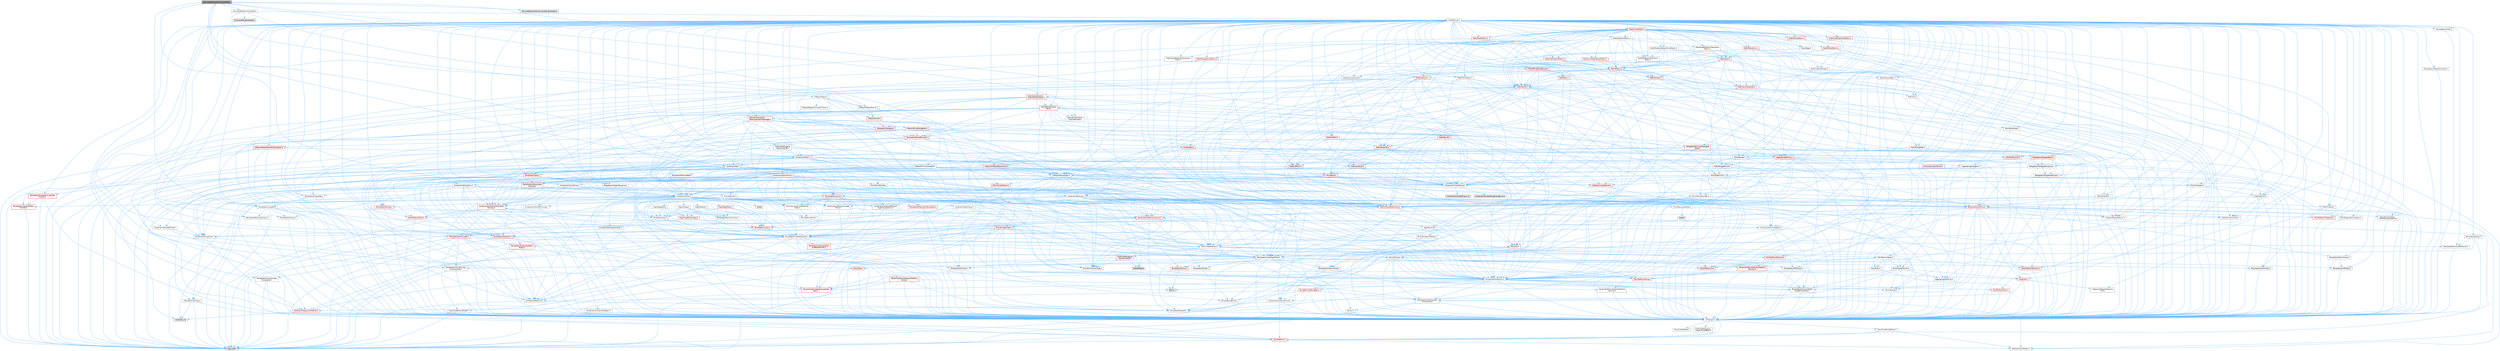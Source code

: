 digraph "DerivedDataCacheCommandlet.h"
{
 // INTERACTIVE_SVG=YES
 // LATEX_PDF_SIZE
  bgcolor="transparent";
  edge [fontname=Helvetica,fontsize=10,labelfontname=Helvetica,labelfontsize=10];
  node [fontname=Helvetica,fontsize=10,shape=box,height=0.2,width=0.4];
  Node1 [id="Node000001",label="DerivedDataCacheCommandlet.h",height=0.2,width=0.4,color="gray40", fillcolor="grey60", style="filled", fontcolor="black",tooltip=" "];
  Node1 -> Node2 [id="edge1_Node000001_Node000002",color="steelblue1",style="solid",tooltip=" "];
  Node2 [id="Node000002",label="Commandlets/Commandlet.h",height=0.2,width=0.4,color="grey40", fillcolor="white", style="filled",URL="$de/d76/Commandlet_8h.html",tooltip=" "];
  Node2 -> Node3 [id="edge2_Node000002_Node000003",color="steelblue1",style="solid",tooltip=" "];
  Node3 [id="Node000003",label="CoreMinimal.h",height=0.2,width=0.4,color="grey40", fillcolor="white", style="filled",URL="$d7/d67/CoreMinimal_8h.html",tooltip=" "];
  Node3 -> Node4 [id="edge3_Node000003_Node000004",color="steelblue1",style="solid",tooltip=" "];
  Node4 [id="Node000004",label="CoreTypes.h",height=0.2,width=0.4,color="grey40", fillcolor="white", style="filled",URL="$dc/dec/CoreTypes_8h.html",tooltip=" "];
  Node4 -> Node5 [id="edge4_Node000004_Node000005",color="steelblue1",style="solid",tooltip=" "];
  Node5 [id="Node000005",label="HAL/Platform.h",height=0.2,width=0.4,color="red", fillcolor="#FFF0F0", style="filled",URL="$d9/dd0/Platform_8h.html",tooltip=" "];
  Node5 -> Node8 [id="edge5_Node000005_Node000008",color="steelblue1",style="solid",tooltip=" "];
  Node8 [id="Node000008",label="type_traits",height=0.2,width=0.4,color="grey60", fillcolor="#E0E0E0", style="filled",tooltip=" "];
  Node5 -> Node9 [id="edge6_Node000005_Node000009",color="steelblue1",style="solid",tooltip=" "];
  Node9 [id="Node000009",label="PreprocessorHelpers.h",height=0.2,width=0.4,color="grey40", fillcolor="white", style="filled",URL="$db/ddb/PreprocessorHelpers_8h.html",tooltip=" "];
  Node4 -> Node15 [id="edge7_Node000004_Node000015",color="steelblue1",style="solid",tooltip=" "];
  Node15 [id="Node000015",label="ProfilingDebugging\l/UMemoryDefines.h",height=0.2,width=0.4,color="grey40", fillcolor="white", style="filled",URL="$d2/da2/UMemoryDefines_8h.html",tooltip=" "];
  Node4 -> Node16 [id="edge8_Node000004_Node000016",color="steelblue1",style="solid",tooltip=" "];
  Node16 [id="Node000016",label="Misc/CoreMiscDefines.h",height=0.2,width=0.4,color="grey40", fillcolor="white", style="filled",URL="$da/d38/CoreMiscDefines_8h.html",tooltip=" "];
  Node16 -> Node5 [id="edge9_Node000016_Node000005",color="steelblue1",style="solid",tooltip=" "];
  Node16 -> Node9 [id="edge10_Node000016_Node000009",color="steelblue1",style="solid",tooltip=" "];
  Node4 -> Node17 [id="edge11_Node000004_Node000017",color="steelblue1",style="solid",tooltip=" "];
  Node17 [id="Node000017",label="Misc/CoreDefines.h",height=0.2,width=0.4,color="grey40", fillcolor="white", style="filled",URL="$d3/dd2/CoreDefines_8h.html",tooltip=" "];
  Node3 -> Node18 [id="edge12_Node000003_Node000018",color="steelblue1",style="solid",tooltip=" "];
  Node18 [id="Node000018",label="CoreFwd.h",height=0.2,width=0.4,color="red", fillcolor="#FFF0F0", style="filled",URL="$d1/d1e/CoreFwd_8h.html",tooltip=" "];
  Node18 -> Node4 [id="edge13_Node000018_Node000004",color="steelblue1",style="solid",tooltip=" "];
  Node18 -> Node19 [id="edge14_Node000018_Node000019",color="steelblue1",style="solid",tooltip=" "];
  Node19 [id="Node000019",label="Containers/ContainersFwd.h",height=0.2,width=0.4,color="grey40", fillcolor="white", style="filled",URL="$d4/d0a/ContainersFwd_8h.html",tooltip=" "];
  Node19 -> Node5 [id="edge15_Node000019_Node000005",color="steelblue1",style="solid",tooltip=" "];
  Node19 -> Node4 [id="edge16_Node000019_Node000004",color="steelblue1",style="solid",tooltip=" "];
  Node19 -> Node20 [id="edge17_Node000019_Node000020",color="steelblue1",style="solid",tooltip=" "];
  Node20 [id="Node000020",label="Traits/IsContiguousContainer.h",height=0.2,width=0.4,color="red", fillcolor="#FFF0F0", style="filled",URL="$d5/d3c/IsContiguousContainer_8h.html",tooltip=" "];
  Node20 -> Node4 [id="edge18_Node000020_Node000004",color="steelblue1",style="solid",tooltip=" "];
  Node20 -> Node22 [id="edge19_Node000020_Node000022",color="steelblue1",style="solid",tooltip=" "];
  Node22 [id="Node000022",label="initializer_list",height=0.2,width=0.4,color="grey60", fillcolor="#E0E0E0", style="filled",tooltip=" "];
  Node18 -> Node24 [id="edge20_Node000018_Node000024",color="steelblue1",style="solid",tooltip=" "];
  Node24 [id="Node000024",label="UObject/UObjectHierarchy\lFwd.h",height=0.2,width=0.4,color="grey40", fillcolor="white", style="filled",URL="$d3/d13/UObjectHierarchyFwd_8h.html",tooltip=" "];
  Node3 -> Node24 [id="edge21_Node000003_Node000024",color="steelblue1",style="solid",tooltip=" "];
  Node3 -> Node19 [id="edge22_Node000003_Node000019",color="steelblue1",style="solid",tooltip=" "];
  Node3 -> Node25 [id="edge23_Node000003_Node000025",color="steelblue1",style="solid",tooltip=" "];
  Node25 [id="Node000025",label="Misc/VarArgs.h",height=0.2,width=0.4,color="grey40", fillcolor="white", style="filled",URL="$d5/d6f/VarArgs_8h.html",tooltip=" "];
  Node25 -> Node4 [id="edge24_Node000025_Node000004",color="steelblue1",style="solid",tooltip=" "];
  Node3 -> Node26 [id="edge25_Node000003_Node000026",color="steelblue1",style="solid",tooltip=" "];
  Node26 [id="Node000026",label="Logging/LogVerbosity.h",height=0.2,width=0.4,color="grey40", fillcolor="white", style="filled",URL="$d2/d8f/LogVerbosity_8h.html",tooltip=" "];
  Node26 -> Node4 [id="edge26_Node000026_Node000004",color="steelblue1",style="solid",tooltip=" "];
  Node3 -> Node27 [id="edge27_Node000003_Node000027",color="steelblue1",style="solid",tooltip=" "];
  Node27 [id="Node000027",label="Misc/OutputDevice.h",height=0.2,width=0.4,color="grey40", fillcolor="white", style="filled",URL="$d7/d32/OutputDevice_8h.html",tooltip=" "];
  Node27 -> Node18 [id="edge28_Node000027_Node000018",color="steelblue1",style="solid",tooltip=" "];
  Node27 -> Node4 [id="edge29_Node000027_Node000004",color="steelblue1",style="solid",tooltip=" "];
  Node27 -> Node26 [id="edge30_Node000027_Node000026",color="steelblue1",style="solid",tooltip=" "];
  Node27 -> Node25 [id="edge31_Node000027_Node000025",color="steelblue1",style="solid",tooltip=" "];
  Node27 -> Node28 [id="edge32_Node000027_Node000028",color="steelblue1",style="solid",tooltip=" "];
  Node28 [id="Node000028",label="Templates/IsArrayOrRefOf\lTypeByPredicate.h",height=0.2,width=0.4,color="grey40", fillcolor="white", style="filled",URL="$d6/da1/IsArrayOrRefOfTypeByPredicate_8h.html",tooltip=" "];
  Node28 -> Node4 [id="edge33_Node000028_Node000004",color="steelblue1",style="solid",tooltip=" "];
  Node27 -> Node29 [id="edge34_Node000027_Node000029",color="steelblue1",style="solid",tooltip=" "];
  Node29 [id="Node000029",label="Templates/IsValidVariadic\lFunctionArg.h",height=0.2,width=0.4,color="grey40", fillcolor="white", style="filled",URL="$d0/dc8/IsValidVariadicFunctionArg_8h.html",tooltip=" "];
  Node29 -> Node4 [id="edge35_Node000029_Node000004",color="steelblue1",style="solid",tooltip=" "];
  Node29 -> Node30 [id="edge36_Node000029_Node000030",color="steelblue1",style="solid",tooltip=" "];
  Node30 [id="Node000030",label="IsEnum.h",height=0.2,width=0.4,color="grey40", fillcolor="white", style="filled",URL="$d4/de5/IsEnum_8h.html",tooltip=" "];
  Node29 -> Node8 [id="edge37_Node000029_Node000008",color="steelblue1",style="solid",tooltip=" "];
  Node27 -> Node31 [id="edge38_Node000027_Node000031",color="steelblue1",style="solid",tooltip=" "];
  Node31 [id="Node000031",label="Traits/IsCharEncodingCompatible\lWith.h",height=0.2,width=0.4,color="red", fillcolor="#FFF0F0", style="filled",URL="$df/dd1/IsCharEncodingCompatibleWith_8h.html",tooltip=" "];
  Node31 -> Node8 [id="edge39_Node000031_Node000008",color="steelblue1",style="solid",tooltip=" "];
  Node3 -> Node33 [id="edge40_Node000003_Node000033",color="steelblue1",style="solid",tooltip=" "];
  Node33 [id="Node000033",label="HAL/PlatformCrt.h",height=0.2,width=0.4,color="red", fillcolor="#FFF0F0", style="filled",URL="$d8/d75/PlatformCrt_8h.html",tooltip=" "];
  Node3 -> Node43 [id="edge41_Node000003_Node000043",color="steelblue1",style="solid",tooltip=" "];
  Node43 [id="Node000043",label="HAL/PlatformMisc.h",height=0.2,width=0.4,color="red", fillcolor="#FFF0F0", style="filled",URL="$d0/df5/PlatformMisc_8h.html",tooltip=" "];
  Node43 -> Node4 [id="edge42_Node000043_Node000004",color="steelblue1",style="solid",tooltip=" "];
  Node3 -> Node62 [id="edge43_Node000003_Node000062",color="steelblue1",style="solid",tooltip=" "];
  Node62 [id="Node000062",label="Misc/AssertionMacros.h",height=0.2,width=0.4,color="grey40", fillcolor="white", style="filled",URL="$d0/dfa/AssertionMacros_8h.html",tooltip=" "];
  Node62 -> Node4 [id="edge44_Node000062_Node000004",color="steelblue1",style="solid",tooltip=" "];
  Node62 -> Node5 [id="edge45_Node000062_Node000005",color="steelblue1",style="solid",tooltip=" "];
  Node62 -> Node43 [id="edge46_Node000062_Node000043",color="steelblue1",style="solid",tooltip=" "];
  Node62 -> Node9 [id="edge47_Node000062_Node000009",color="steelblue1",style="solid",tooltip=" "];
  Node62 -> Node63 [id="edge48_Node000062_Node000063",color="steelblue1",style="solid",tooltip=" "];
  Node63 [id="Node000063",label="Templates/EnableIf.h",height=0.2,width=0.4,color="grey40", fillcolor="white", style="filled",URL="$d7/d60/EnableIf_8h.html",tooltip=" "];
  Node63 -> Node4 [id="edge49_Node000063_Node000004",color="steelblue1",style="solid",tooltip=" "];
  Node62 -> Node28 [id="edge50_Node000062_Node000028",color="steelblue1",style="solid",tooltip=" "];
  Node62 -> Node29 [id="edge51_Node000062_Node000029",color="steelblue1",style="solid",tooltip=" "];
  Node62 -> Node31 [id="edge52_Node000062_Node000031",color="steelblue1",style="solid",tooltip=" "];
  Node62 -> Node25 [id="edge53_Node000062_Node000025",color="steelblue1",style="solid",tooltip=" "];
  Node62 -> Node64 [id="edge54_Node000062_Node000064",color="steelblue1",style="solid",tooltip=" "];
  Node64 [id="Node000064",label="String/FormatStringSan.h",height=0.2,width=0.4,color="red", fillcolor="#FFF0F0", style="filled",URL="$d3/d8b/FormatStringSan_8h.html",tooltip=" "];
  Node64 -> Node8 [id="edge55_Node000064_Node000008",color="steelblue1",style="solid",tooltip=" "];
  Node64 -> Node4 [id="edge56_Node000064_Node000004",color="steelblue1",style="solid",tooltip=" "];
  Node64 -> Node65 [id="edge57_Node000064_Node000065",color="steelblue1",style="solid",tooltip=" "];
  Node65 [id="Node000065",label="Templates/Requires.h",height=0.2,width=0.4,color="grey40", fillcolor="white", style="filled",URL="$dc/d96/Requires_8h.html",tooltip=" "];
  Node65 -> Node63 [id="edge58_Node000065_Node000063",color="steelblue1",style="solid",tooltip=" "];
  Node65 -> Node8 [id="edge59_Node000065_Node000008",color="steelblue1",style="solid",tooltip=" "];
  Node64 -> Node66 [id="edge60_Node000064_Node000066",color="steelblue1",style="solid",tooltip=" "];
  Node66 [id="Node000066",label="Templates/Identity.h",height=0.2,width=0.4,color="grey40", fillcolor="white", style="filled",URL="$d0/dd5/Identity_8h.html",tooltip=" "];
  Node64 -> Node29 [id="edge61_Node000064_Node000029",color="steelblue1",style="solid",tooltip=" "];
  Node64 -> Node19 [id="edge62_Node000064_Node000019",color="steelblue1",style="solid",tooltip=" "];
  Node62 -> Node70 [id="edge63_Node000062_Node000070",color="steelblue1",style="solid",tooltip=" "];
  Node70 [id="Node000070",label="atomic",height=0.2,width=0.4,color="grey60", fillcolor="#E0E0E0", style="filled",tooltip=" "];
  Node3 -> Node71 [id="edge64_Node000003_Node000071",color="steelblue1",style="solid",tooltip=" "];
  Node71 [id="Node000071",label="Templates/IsPointer.h",height=0.2,width=0.4,color="grey40", fillcolor="white", style="filled",URL="$d7/d05/IsPointer_8h.html",tooltip=" "];
  Node71 -> Node4 [id="edge65_Node000071_Node000004",color="steelblue1",style="solid",tooltip=" "];
  Node3 -> Node72 [id="edge66_Node000003_Node000072",color="steelblue1",style="solid",tooltip=" "];
  Node72 [id="Node000072",label="HAL/PlatformMemory.h",height=0.2,width=0.4,color="red", fillcolor="#FFF0F0", style="filled",URL="$de/d68/PlatformMemory_8h.html",tooltip=" "];
  Node72 -> Node4 [id="edge67_Node000072_Node000004",color="steelblue1",style="solid",tooltip=" "];
  Node72 -> Node73 [id="edge68_Node000072_Node000073",color="steelblue1",style="solid",tooltip=" "];
  Node73 [id="Node000073",label="GenericPlatform/GenericPlatform\lMemory.h",height=0.2,width=0.4,color="red", fillcolor="#FFF0F0", style="filled",URL="$dd/d22/GenericPlatformMemory_8h.html",tooltip=" "];
  Node73 -> Node18 [id="edge69_Node000073_Node000018",color="steelblue1",style="solid",tooltip=" "];
  Node73 -> Node4 [id="edge70_Node000073_Node000004",color="steelblue1",style="solid",tooltip=" "];
  Node73 -> Node74 [id="edge71_Node000073_Node000074",color="steelblue1",style="solid",tooltip=" "];
  Node74 [id="Node000074",label="HAL/PlatformString.h",height=0.2,width=0.4,color="red", fillcolor="#FFF0F0", style="filled",URL="$db/db5/PlatformString_8h.html",tooltip=" "];
  Node74 -> Node4 [id="edge72_Node000074_Node000004",color="steelblue1",style="solid",tooltip=" "];
  Node3 -> Node55 [id="edge73_Node000003_Node000055",color="steelblue1",style="solid",tooltip=" "];
  Node55 [id="Node000055",label="HAL/PlatformAtomics.h",height=0.2,width=0.4,color="red", fillcolor="#FFF0F0", style="filled",URL="$d3/d36/PlatformAtomics_8h.html",tooltip=" "];
  Node55 -> Node4 [id="edge74_Node000055_Node000004",color="steelblue1",style="solid",tooltip=" "];
  Node3 -> Node77 [id="edge75_Node000003_Node000077",color="steelblue1",style="solid",tooltip=" "];
  Node77 [id="Node000077",label="Misc/Exec.h",height=0.2,width=0.4,color="grey40", fillcolor="white", style="filled",URL="$de/ddb/Exec_8h.html",tooltip=" "];
  Node77 -> Node4 [id="edge76_Node000077_Node000004",color="steelblue1",style="solid",tooltip=" "];
  Node77 -> Node62 [id="edge77_Node000077_Node000062",color="steelblue1",style="solid",tooltip=" "];
  Node3 -> Node78 [id="edge78_Node000003_Node000078",color="steelblue1",style="solid",tooltip=" "];
  Node78 [id="Node000078",label="HAL/MemoryBase.h",height=0.2,width=0.4,color="grey40", fillcolor="white", style="filled",URL="$d6/d9f/MemoryBase_8h.html",tooltip=" "];
  Node78 -> Node4 [id="edge79_Node000078_Node000004",color="steelblue1",style="solid",tooltip=" "];
  Node78 -> Node55 [id="edge80_Node000078_Node000055",color="steelblue1",style="solid",tooltip=" "];
  Node78 -> Node33 [id="edge81_Node000078_Node000033",color="steelblue1",style="solid",tooltip=" "];
  Node78 -> Node77 [id="edge82_Node000078_Node000077",color="steelblue1",style="solid",tooltip=" "];
  Node78 -> Node27 [id="edge83_Node000078_Node000027",color="steelblue1",style="solid",tooltip=" "];
  Node78 -> Node79 [id="edge84_Node000078_Node000079",color="steelblue1",style="solid",tooltip=" "];
  Node79 [id="Node000079",label="Templates/Atomic.h",height=0.2,width=0.4,color="red", fillcolor="#FFF0F0", style="filled",URL="$d3/d91/Atomic_8h.html",tooltip=" "];
  Node79 -> Node70 [id="edge85_Node000079_Node000070",color="steelblue1",style="solid",tooltip=" "];
  Node3 -> Node88 [id="edge86_Node000003_Node000088",color="steelblue1",style="solid",tooltip=" "];
  Node88 [id="Node000088",label="HAL/UnrealMemory.h",height=0.2,width=0.4,color="grey40", fillcolor="white", style="filled",URL="$d9/d96/UnrealMemory_8h.html",tooltip=" "];
  Node88 -> Node4 [id="edge87_Node000088_Node000004",color="steelblue1",style="solid",tooltip=" "];
  Node88 -> Node73 [id="edge88_Node000088_Node000073",color="steelblue1",style="solid",tooltip=" "];
  Node88 -> Node78 [id="edge89_Node000088_Node000078",color="steelblue1",style="solid",tooltip=" "];
  Node88 -> Node72 [id="edge90_Node000088_Node000072",color="steelblue1",style="solid",tooltip=" "];
  Node88 -> Node89 [id="edge91_Node000088_Node000089",color="steelblue1",style="solid",tooltip=" "];
  Node89 [id="Node000089",label="ProfilingDebugging\l/MemoryTrace.h",height=0.2,width=0.4,color="red", fillcolor="#FFF0F0", style="filled",URL="$da/dd7/MemoryTrace_8h.html",tooltip=" "];
  Node89 -> Node5 [id="edge92_Node000089_Node000005",color="steelblue1",style="solid",tooltip=" "];
  Node89 -> Node50 [id="edge93_Node000089_Node000050",color="steelblue1",style="solid",tooltip=" "];
  Node50 [id="Node000050",label="Misc/EnumClassFlags.h",height=0.2,width=0.4,color="grey40", fillcolor="white", style="filled",URL="$d8/de7/EnumClassFlags_8h.html",tooltip=" "];
  Node89 -> Node61 [id="edge94_Node000089_Node000061",color="steelblue1",style="solid",tooltip=" "];
  Node61 [id="Node000061",label="Trace/Trace.h",height=0.2,width=0.4,color="grey60", fillcolor="#E0E0E0", style="filled",tooltip=" "];
  Node88 -> Node71 [id="edge95_Node000088_Node000071",color="steelblue1",style="solid",tooltip=" "];
  Node3 -> Node90 [id="edge96_Node000003_Node000090",color="steelblue1",style="solid",tooltip=" "];
  Node90 [id="Node000090",label="Templates/IsArithmetic.h",height=0.2,width=0.4,color="grey40", fillcolor="white", style="filled",URL="$d2/d5d/IsArithmetic_8h.html",tooltip=" "];
  Node90 -> Node4 [id="edge97_Node000090_Node000004",color="steelblue1",style="solid",tooltip=" "];
  Node3 -> Node84 [id="edge98_Node000003_Node000084",color="steelblue1",style="solid",tooltip=" "];
  Node84 [id="Node000084",label="Templates/AndOrNot.h",height=0.2,width=0.4,color="grey40", fillcolor="white", style="filled",URL="$db/d0a/AndOrNot_8h.html",tooltip=" "];
  Node84 -> Node4 [id="edge99_Node000084_Node000004",color="steelblue1",style="solid",tooltip=" "];
  Node3 -> Node91 [id="edge100_Node000003_Node000091",color="steelblue1",style="solid",tooltip=" "];
  Node91 [id="Node000091",label="Templates/IsPODType.h",height=0.2,width=0.4,color="grey40", fillcolor="white", style="filled",URL="$d7/db1/IsPODType_8h.html",tooltip=" "];
  Node91 -> Node4 [id="edge101_Node000091_Node000004",color="steelblue1",style="solid",tooltip=" "];
  Node3 -> Node92 [id="edge102_Node000003_Node000092",color="steelblue1",style="solid",tooltip=" "];
  Node92 [id="Node000092",label="Templates/IsUECoreType.h",height=0.2,width=0.4,color="grey40", fillcolor="white", style="filled",URL="$d1/db8/IsUECoreType_8h.html",tooltip=" "];
  Node92 -> Node4 [id="edge103_Node000092_Node000004",color="steelblue1",style="solid",tooltip=" "];
  Node92 -> Node8 [id="edge104_Node000092_Node000008",color="steelblue1",style="solid",tooltip=" "];
  Node3 -> Node85 [id="edge105_Node000003_Node000085",color="steelblue1",style="solid",tooltip=" "];
  Node85 [id="Node000085",label="Templates/IsTriviallyCopy\lConstructible.h",height=0.2,width=0.4,color="grey40", fillcolor="white", style="filled",URL="$d3/d78/IsTriviallyCopyConstructible_8h.html",tooltip=" "];
  Node85 -> Node4 [id="edge106_Node000085_Node000004",color="steelblue1",style="solid",tooltip=" "];
  Node85 -> Node8 [id="edge107_Node000085_Node000008",color="steelblue1",style="solid",tooltip=" "];
  Node3 -> Node93 [id="edge108_Node000003_Node000093",color="steelblue1",style="solid",tooltip=" "];
  Node93 [id="Node000093",label="Templates/UnrealTypeTraits.h",height=0.2,width=0.4,color="grey40", fillcolor="white", style="filled",URL="$d2/d2d/UnrealTypeTraits_8h.html",tooltip=" "];
  Node93 -> Node4 [id="edge109_Node000093_Node000004",color="steelblue1",style="solid",tooltip=" "];
  Node93 -> Node71 [id="edge110_Node000093_Node000071",color="steelblue1",style="solid",tooltip=" "];
  Node93 -> Node62 [id="edge111_Node000093_Node000062",color="steelblue1",style="solid",tooltip=" "];
  Node93 -> Node84 [id="edge112_Node000093_Node000084",color="steelblue1",style="solid",tooltip=" "];
  Node93 -> Node63 [id="edge113_Node000093_Node000063",color="steelblue1",style="solid",tooltip=" "];
  Node93 -> Node90 [id="edge114_Node000093_Node000090",color="steelblue1",style="solid",tooltip=" "];
  Node93 -> Node30 [id="edge115_Node000093_Node000030",color="steelblue1",style="solid",tooltip=" "];
  Node93 -> Node94 [id="edge116_Node000093_Node000094",color="steelblue1",style="solid",tooltip=" "];
  Node94 [id="Node000094",label="Templates/Models.h",height=0.2,width=0.4,color="grey40", fillcolor="white", style="filled",URL="$d3/d0c/Models_8h.html",tooltip=" "];
  Node94 -> Node66 [id="edge117_Node000094_Node000066",color="steelblue1",style="solid",tooltip=" "];
  Node93 -> Node91 [id="edge118_Node000093_Node000091",color="steelblue1",style="solid",tooltip=" "];
  Node93 -> Node92 [id="edge119_Node000093_Node000092",color="steelblue1",style="solid",tooltip=" "];
  Node93 -> Node85 [id="edge120_Node000093_Node000085",color="steelblue1",style="solid",tooltip=" "];
  Node3 -> Node63 [id="edge121_Node000003_Node000063",color="steelblue1",style="solid",tooltip=" "];
  Node3 -> Node95 [id="edge122_Node000003_Node000095",color="steelblue1",style="solid",tooltip=" "];
  Node95 [id="Node000095",label="Templates/RemoveReference.h",height=0.2,width=0.4,color="grey40", fillcolor="white", style="filled",URL="$da/dbe/RemoveReference_8h.html",tooltip=" "];
  Node95 -> Node4 [id="edge123_Node000095_Node000004",color="steelblue1",style="solid",tooltip=" "];
  Node3 -> Node96 [id="edge124_Node000003_Node000096",color="steelblue1",style="solid",tooltip=" "];
  Node96 [id="Node000096",label="Templates/IntegralConstant.h",height=0.2,width=0.4,color="grey40", fillcolor="white", style="filled",URL="$db/d1b/IntegralConstant_8h.html",tooltip=" "];
  Node96 -> Node4 [id="edge125_Node000096_Node000004",color="steelblue1",style="solid",tooltip=" "];
  Node3 -> Node97 [id="edge126_Node000003_Node000097",color="steelblue1",style="solid",tooltip=" "];
  Node97 [id="Node000097",label="Templates/IsClass.h",height=0.2,width=0.4,color="grey40", fillcolor="white", style="filled",URL="$db/dcb/IsClass_8h.html",tooltip=" "];
  Node97 -> Node4 [id="edge127_Node000097_Node000004",color="steelblue1",style="solid",tooltip=" "];
  Node3 -> Node98 [id="edge128_Node000003_Node000098",color="steelblue1",style="solid",tooltip=" "];
  Node98 [id="Node000098",label="Templates/TypeCompatible\lBytes.h",height=0.2,width=0.4,color="red", fillcolor="#FFF0F0", style="filled",URL="$df/d0a/TypeCompatibleBytes_8h.html",tooltip=" "];
  Node98 -> Node4 [id="edge129_Node000098_Node000004",color="steelblue1",style="solid",tooltip=" "];
  Node98 -> Node8 [id="edge130_Node000098_Node000008",color="steelblue1",style="solid",tooltip=" "];
  Node3 -> Node20 [id="edge131_Node000003_Node000020",color="steelblue1",style="solid",tooltip=" "];
  Node3 -> Node99 [id="edge132_Node000003_Node000099",color="steelblue1",style="solid",tooltip=" "];
  Node99 [id="Node000099",label="Templates/UnrealTemplate.h",height=0.2,width=0.4,color="grey40", fillcolor="white", style="filled",URL="$d4/d24/UnrealTemplate_8h.html",tooltip=" "];
  Node99 -> Node4 [id="edge133_Node000099_Node000004",color="steelblue1",style="solid",tooltip=" "];
  Node99 -> Node71 [id="edge134_Node000099_Node000071",color="steelblue1",style="solid",tooltip=" "];
  Node99 -> Node88 [id="edge135_Node000099_Node000088",color="steelblue1",style="solid",tooltip=" "];
  Node99 -> Node100 [id="edge136_Node000099_Node000100",color="steelblue1",style="solid",tooltip=" "];
  Node100 [id="Node000100",label="Templates/CopyQualifiers\lAndRefsFromTo.h",height=0.2,width=0.4,color="red", fillcolor="#FFF0F0", style="filled",URL="$d3/db3/CopyQualifiersAndRefsFromTo_8h.html",tooltip=" "];
  Node99 -> Node93 [id="edge137_Node000099_Node000093",color="steelblue1",style="solid",tooltip=" "];
  Node99 -> Node95 [id="edge138_Node000099_Node000095",color="steelblue1",style="solid",tooltip=" "];
  Node99 -> Node65 [id="edge139_Node000099_Node000065",color="steelblue1",style="solid",tooltip=" "];
  Node99 -> Node98 [id="edge140_Node000099_Node000098",color="steelblue1",style="solid",tooltip=" "];
  Node99 -> Node66 [id="edge141_Node000099_Node000066",color="steelblue1",style="solid",tooltip=" "];
  Node99 -> Node20 [id="edge142_Node000099_Node000020",color="steelblue1",style="solid",tooltip=" "];
  Node99 -> Node102 [id="edge143_Node000099_Node000102",color="steelblue1",style="solid",tooltip=" "];
  Node102 [id="Node000102",label="Traits/UseBitwiseSwap.h",height=0.2,width=0.4,color="grey40", fillcolor="white", style="filled",URL="$db/df3/UseBitwiseSwap_8h.html",tooltip=" "];
  Node102 -> Node4 [id="edge144_Node000102_Node000004",color="steelblue1",style="solid",tooltip=" "];
  Node102 -> Node8 [id="edge145_Node000102_Node000008",color="steelblue1",style="solid",tooltip=" "];
  Node99 -> Node8 [id="edge146_Node000099_Node000008",color="steelblue1",style="solid",tooltip=" "];
  Node3 -> Node48 [id="edge147_Node000003_Node000048",color="steelblue1",style="solid",tooltip=" "];
  Node48 [id="Node000048",label="Math/NumericLimits.h",height=0.2,width=0.4,color="grey40", fillcolor="white", style="filled",URL="$df/d1b/NumericLimits_8h.html",tooltip=" "];
  Node48 -> Node4 [id="edge148_Node000048_Node000004",color="steelblue1",style="solid",tooltip=" "];
  Node3 -> Node103 [id="edge149_Node000003_Node000103",color="steelblue1",style="solid",tooltip=" "];
  Node103 [id="Node000103",label="HAL/PlatformMath.h",height=0.2,width=0.4,color="red", fillcolor="#FFF0F0", style="filled",URL="$dc/d53/PlatformMath_8h.html",tooltip=" "];
  Node103 -> Node4 [id="edge150_Node000103_Node000004",color="steelblue1",style="solid",tooltip=" "];
  Node3 -> Node86 [id="edge151_Node000003_Node000086",color="steelblue1",style="solid",tooltip=" "];
  Node86 [id="Node000086",label="Templates/IsTriviallyCopy\lAssignable.h",height=0.2,width=0.4,color="grey40", fillcolor="white", style="filled",URL="$d2/df2/IsTriviallyCopyAssignable_8h.html",tooltip=" "];
  Node86 -> Node4 [id="edge152_Node000086_Node000004",color="steelblue1",style="solid",tooltip=" "];
  Node86 -> Node8 [id="edge153_Node000086_Node000008",color="steelblue1",style="solid",tooltip=" "];
  Node3 -> Node111 [id="edge154_Node000003_Node000111",color="steelblue1",style="solid",tooltip=" "];
  Node111 [id="Node000111",label="Templates/MemoryOps.h",height=0.2,width=0.4,color="red", fillcolor="#FFF0F0", style="filled",URL="$db/dea/MemoryOps_8h.html",tooltip=" "];
  Node111 -> Node4 [id="edge155_Node000111_Node000004",color="steelblue1",style="solid",tooltip=" "];
  Node111 -> Node88 [id="edge156_Node000111_Node000088",color="steelblue1",style="solid",tooltip=" "];
  Node111 -> Node86 [id="edge157_Node000111_Node000086",color="steelblue1",style="solid",tooltip=" "];
  Node111 -> Node85 [id="edge158_Node000111_Node000085",color="steelblue1",style="solid",tooltip=" "];
  Node111 -> Node65 [id="edge159_Node000111_Node000065",color="steelblue1",style="solid",tooltip=" "];
  Node111 -> Node93 [id="edge160_Node000111_Node000093",color="steelblue1",style="solid",tooltip=" "];
  Node111 -> Node102 [id="edge161_Node000111_Node000102",color="steelblue1",style="solid",tooltip=" "];
  Node111 -> Node8 [id="edge162_Node000111_Node000008",color="steelblue1",style="solid",tooltip=" "];
  Node3 -> Node112 [id="edge163_Node000003_Node000112",color="steelblue1",style="solid",tooltip=" "];
  Node112 [id="Node000112",label="Containers/ContainerAllocation\lPolicies.h",height=0.2,width=0.4,color="red", fillcolor="#FFF0F0", style="filled",URL="$d7/dff/ContainerAllocationPolicies_8h.html",tooltip=" "];
  Node112 -> Node4 [id="edge164_Node000112_Node000004",color="steelblue1",style="solid",tooltip=" "];
  Node112 -> Node113 [id="edge165_Node000112_Node000113",color="steelblue1",style="solid",tooltip=" "];
  Node113 [id="Node000113",label="Containers/ContainerHelpers.h",height=0.2,width=0.4,color="grey40", fillcolor="white", style="filled",URL="$d7/d33/ContainerHelpers_8h.html",tooltip=" "];
  Node113 -> Node4 [id="edge166_Node000113_Node000004",color="steelblue1",style="solid",tooltip=" "];
  Node112 -> Node112 [id="edge167_Node000112_Node000112",color="steelblue1",style="solid",tooltip=" "];
  Node112 -> Node103 [id="edge168_Node000112_Node000103",color="steelblue1",style="solid",tooltip=" "];
  Node112 -> Node88 [id="edge169_Node000112_Node000088",color="steelblue1",style="solid",tooltip=" "];
  Node112 -> Node48 [id="edge170_Node000112_Node000048",color="steelblue1",style="solid",tooltip=" "];
  Node112 -> Node62 [id="edge171_Node000112_Node000062",color="steelblue1",style="solid",tooltip=" "];
  Node112 -> Node111 [id="edge172_Node000112_Node000111",color="steelblue1",style="solid",tooltip=" "];
  Node112 -> Node98 [id="edge173_Node000112_Node000098",color="steelblue1",style="solid",tooltip=" "];
  Node112 -> Node8 [id="edge174_Node000112_Node000008",color="steelblue1",style="solid",tooltip=" "];
  Node3 -> Node115 [id="edge175_Node000003_Node000115",color="steelblue1",style="solid",tooltip=" "];
  Node115 [id="Node000115",label="Templates/IsEnumClass.h",height=0.2,width=0.4,color="grey40", fillcolor="white", style="filled",URL="$d7/d15/IsEnumClass_8h.html",tooltip=" "];
  Node115 -> Node4 [id="edge176_Node000115_Node000004",color="steelblue1",style="solid",tooltip=" "];
  Node115 -> Node84 [id="edge177_Node000115_Node000084",color="steelblue1",style="solid",tooltip=" "];
  Node3 -> Node116 [id="edge178_Node000003_Node000116",color="steelblue1",style="solid",tooltip=" "];
  Node116 [id="Node000116",label="HAL/PlatformProperties.h",height=0.2,width=0.4,color="red", fillcolor="#FFF0F0", style="filled",URL="$d9/db0/PlatformProperties_8h.html",tooltip=" "];
  Node116 -> Node4 [id="edge179_Node000116_Node000004",color="steelblue1",style="solid",tooltip=" "];
  Node3 -> Node119 [id="edge180_Node000003_Node000119",color="steelblue1",style="solid",tooltip=" "];
  Node119 [id="Node000119",label="Misc/EngineVersionBase.h",height=0.2,width=0.4,color="grey40", fillcolor="white", style="filled",URL="$d5/d2b/EngineVersionBase_8h.html",tooltip=" "];
  Node119 -> Node4 [id="edge181_Node000119_Node000004",color="steelblue1",style="solid",tooltip=" "];
  Node3 -> Node120 [id="edge182_Node000003_Node000120",color="steelblue1",style="solid",tooltip=" "];
  Node120 [id="Node000120",label="Internationalization\l/TextNamespaceFwd.h",height=0.2,width=0.4,color="grey40", fillcolor="white", style="filled",URL="$d8/d97/TextNamespaceFwd_8h.html",tooltip=" "];
  Node120 -> Node4 [id="edge183_Node000120_Node000004",color="steelblue1",style="solid",tooltip=" "];
  Node3 -> Node121 [id="edge184_Node000003_Node000121",color="steelblue1",style="solid",tooltip=" "];
  Node121 [id="Node000121",label="Serialization/Archive.h",height=0.2,width=0.4,color="red", fillcolor="#FFF0F0", style="filled",URL="$d7/d3b/Archive_8h.html",tooltip=" "];
  Node121 -> Node18 [id="edge185_Node000121_Node000018",color="steelblue1",style="solid",tooltip=" "];
  Node121 -> Node4 [id="edge186_Node000121_Node000004",color="steelblue1",style="solid",tooltip=" "];
  Node121 -> Node116 [id="edge187_Node000121_Node000116",color="steelblue1",style="solid",tooltip=" "];
  Node121 -> Node120 [id="edge188_Node000121_Node000120",color="steelblue1",style="solid",tooltip=" "];
  Node121 -> Node62 [id="edge189_Node000121_Node000062",color="steelblue1",style="solid",tooltip=" "];
  Node121 -> Node119 [id="edge190_Node000121_Node000119",color="steelblue1",style="solid",tooltip=" "];
  Node121 -> Node25 [id="edge191_Node000121_Node000025",color="steelblue1",style="solid",tooltip=" "];
  Node121 -> Node63 [id="edge192_Node000121_Node000063",color="steelblue1",style="solid",tooltip=" "];
  Node121 -> Node28 [id="edge193_Node000121_Node000028",color="steelblue1",style="solid",tooltip=" "];
  Node121 -> Node115 [id="edge194_Node000121_Node000115",color="steelblue1",style="solid",tooltip=" "];
  Node121 -> Node29 [id="edge195_Node000121_Node000029",color="steelblue1",style="solid",tooltip=" "];
  Node121 -> Node99 [id="edge196_Node000121_Node000099",color="steelblue1",style="solid",tooltip=" "];
  Node121 -> Node31 [id="edge197_Node000121_Node000031",color="steelblue1",style="solid",tooltip=" "];
  Node121 -> Node124 [id="edge198_Node000121_Node000124",color="steelblue1",style="solid",tooltip=" "];
  Node124 [id="Node000124",label="UObject/ObjectVersion.h",height=0.2,width=0.4,color="grey40", fillcolor="white", style="filled",URL="$da/d63/ObjectVersion_8h.html",tooltip=" "];
  Node124 -> Node4 [id="edge199_Node000124_Node000004",color="steelblue1",style="solid",tooltip=" "];
  Node3 -> Node125 [id="edge200_Node000003_Node000125",color="steelblue1",style="solid",tooltip=" "];
  Node125 [id="Node000125",label="Templates/Less.h",height=0.2,width=0.4,color="grey40", fillcolor="white", style="filled",URL="$de/dc8/Less_8h.html",tooltip=" "];
  Node125 -> Node4 [id="edge201_Node000125_Node000004",color="steelblue1",style="solid",tooltip=" "];
  Node125 -> Node99 [id="edge202_Node000125_Node000099",color="steelblue1",style="solid",tooltip=" "];
  Node3 -> Node126 [id="edge203_Node000003_Node000126",color="steelblue1",style="solid",tooltip=" "];
  Node126 [id="Node000126",label="Templates/Sorting.h",height=0.2,width=0.4,color="red", fillcolor="#FFF0F0", style="filled",URL="$d3/d9e/Sorting_8h.html",tooltip=" "];
  Node126 -> Node4 [id="edge204_Node000126_Node000004",color="steelblue1",style="solid",tooltip=" "];
  Node126 -> Node103 [id="edge205_Node000126_Node000103",color="steelblue1",style="solid",tooltip=" "];
  Node126 -> Node125 [id="edge206_Node000126_Node000125",color="steelblue1",style="solid",tooltip=" "];
  Node3 -> Node137 [id="edge207_Node000003_Node000137",color="steelblue1",style="solid",tooltip=" "];
  Node137 [id="Node000137",label="Misc/Char.h",height=0.2,width=0.4,color="red", fillcolor="#FFF0F0", style="filled",URL="$d0/d58/Char_8h.html",tooltip=" "];
  Node137 -> Node4 [id="edge208_Node000137_Node000004",color="steelblue1",style="solid",tooltip=" "];
  Node137 -> Node8 [id="edge209_Node000137_Node000008",color="steelblue1",style="solid",tooltip=" "];
  Node3 -> Node140 [id="edge210_Node000003_Node000140",color="steelblue1",style="solid",tooltip=" "];
  Node140 [id="Node000140",label="GenericPlatform/GenericPlatform\lStricmp.h",height=0.2,width=0.4,color="grey40", fillcolor="white", style="filled",URL="$d2/d86/GenericPlatformStricmp_8h.html",tooltip=" "];
  Node140 -> Node4 [id="edge211_Node000140_Node000004",color="steelblue1",style="solid",tooltip=" "];
  Node3 -> Node141 [id="edge212_Node000003_Node000141",color="steelblue1",style="solid",tooltip=" "];
  Node141 [id="Node000141",label="GenericPlatform/GenericPlatform\lString.h",height=0.2,width=0.4,color="red", fillcolor="#FFF0F0", style="filled",URL="$dd/d20/GenericPlatformString_8h.html",tooltip=" "];
  Node141 -> Node4 [id="edge213_Node000141_Node000004",color="steelblue1",style="solid",tooltip=" "];
  Node141 -> Node140 [id="edge214_Node000141_Node000140",color="steelblue1",style="solid",tooltip=" "];
  Node141 -> Node63 [id="edge215_Node000141_Node000063",color="steelblue1",style="solid",tooltip=" "];
  Node141 -> Node31 [id="edge216_Node000141_Node000031",color="steelblue1",style="solid",tooltip=" "];
  Node141 -> Node8 [id="edge217_Node000141_Node000008",color="steelblue1",style="solid",tooltip=" "];
  Node3 -> Node74 [id="edge218_Node000003_Node000074",color="steelblue1",style="solid",tooltip=" "];
  Node3 -> Node144 [id="edge219_Node000003_Node000144",color="steelblue1",style="solid",tooltip=" "];
  Node144 [id="Node000144",label="Misc/CString.h",height=0.2,width=0.4,color="grey40", fillcolor="white", style="filled",URL="$d2/d49/CString_8h.html",tooltip=" "];
  Node144 -> Node4 [id="edge220_Node000144_Node000004",color="steelblue1",style="solid",tooltip=" "];
  Node144 -> Node33 [id="edge221_Node000144_Node000033",color="steelblue1",style="solid",tooltip=" "];
  Node144 -> Node74 [id="edge222_Node000144_Node000074",color="steelblue1",style="solid",tooltip=" "];
  Node144 -> Node62 [id="edge223_Node000144_Node000062",color="steelblue1",style="solid",tooltip=" "];
  Node144 -> Node137 [id="edge224_Node000144_Node000137",color="steelblue1",style="solid",tooltip=" "];
  Node144 -> Node25 [id="edge225_Node000144_Node000025",color="steelblue1",style="solid",tooltip=" "];
  Node144 -> Node28 [id="edge226_Node000144_Node000028",color="steelblue1",style="solid",tooltip=" "];
  Node144 -> Node29 [id="edge227_Node000144_Node000029",color="steelblue1",style="solid",tooltip=" "];
  Node144 -> Node31 [id="edge228_Node000144_Node000031",color="steelblue1",style="solid",tooltip=" "];
  Node3 -> Node145 [id="edge229_Node000003_Node000145",color="steelblue1",style="solid",tooltip=" "];
  Node145 [id="Node000145",label="Misc/Crc.h",height=0.2,width=0.4,color="red", fillcolor="#FFF0F0", style="filled",URL="$d4/dd2/Crc_8h.html",tooltip=" "];
  Node145 -> Node4 [id="edge230_Node000145_Node000004",color="steelblue1",style="solid",tooltip=" "];
  Node145 -> Node74 [id="edge231_Node000145_Node000074",color="steelblue1",style="solid",tooltip=" "];
  Node145 -> Node62 [id="edge232_Node000145_Node000062",color="steelblue1",style="solid",tooltip=" "];
  Node145 -> Node144 [id="edge233_Node000145_Node000144",color="steelblue1",style="solid",tooltip=" "];
  Node145 -> Node137 [id="edge234_Node000145_Node000137",color="steelblue1",style="solid",tooltip=" "];
  Node145 -> Node93 [id="edge235_Node000145_Node000093",color="steelblue1",style="solid",tooltip=" "];
  Node3 -> Node136 [id="edge236_Node000003_Node000136",color="steelblue1",style="solid",tooltip=" "];
  Node136 [id="Node000136",label="Math/UnrealMathUtility.h",height=0.2,width=0.4,color="red", fillcolor="#FFF0F0", style="filled",URL="$db/db8/UnrealMathUtility_8h.html",tooltip=" "];
  Node136 -> Node4 [id="edge237_Node000136_Node000004",color="steelblue1",style="solid",tooltip=" "];
  Node136 -> Node62 [id="edge238_Node000136_Node000062",color="steelblue1",style="solid",tooltip=" "];
  Node136 -> Node103 [id="edge239_Node000136_Node000103",color="steelblue1",style="solid",tooltip=" "];
  Node136 -> Node66 [id="edge240_Node000136_Node000066",color="steelblue1",style="solid",tooltip=" "];
  Node136 -> Node65 [id="edge241_Node000136_Node000065",color="steelblue1",style="solid",tooltip=" "];
  Node3 -> Node146 [id="edge242_Node000003_Node000146",color="steelblue1",style="solid",tooltip=" "];
  Node146 [id="Node000146",label="Containers/UnrealString.h",height=0.2,width=0.4,color="grey40", fillcolor="white", style="filled",URL="$d5/dba/UnrealString_8h.html",tooltip=" "];
  Node146 -> Node147 [id="edge243_Node000146_Node000147",color="steelblue1",style="solid",tooltip=" "];
  Node147 [id="Node000147",label="Containers/UnrealStringIncludes.h.inl",height=0.2,width=0.4,color="grey60", fillcolor="#E0E0E0", style="filled",tooltip=" "];
  Node146 -> Node148 [id="edge244_Node000146_Node000148",color="steelblue1",style="solid",tooltip=" "];
  Node148 [id="Node000148",label="Containers/UnrealString.h.inl",height=0.2,width=0.4,color="grey60", fillcolor="#E0E0E0", style="filled",tooltip=" "];
  Node146 -> Node149 [id="edge245_Node000146_Node000149",color="steelblue1",style="solid",tooltip=" "];
  Node149 [id="Node000149",label="Misc/StringFormatArg.h",height=0.2,width=0.4,color="grey40", fillcolor="white", style="filled",URL="$d2/d16/StringFormatArg_8h.html",tooltip=" "];
  Node149 -> Node19 [id="edge246_Node000149_Node000019",color="steelblue1",style="solid",tooltip=" "];
  Node3 -> Node150 [id="edge247_Node000003_Node000150",color="steelblue1",style="solid",tooltip=" "];
  Node150 [id="Node000150",label="Containers/Array.h",height=0.2,width=0.4,color="grey40", fillcolor="white", style="filled",URL="$df/dd0/Array_8h.html",tooltip=" "];
  Node150 -> Node4 [id="edge248_Node000150_Node000004",color="steelblue1",style="solid",tooltip=" "];
  Node150 -> Node62 [id="edge249_Node000150_Node000062",color="steelblue1",style="solid",tooltip=" "];
  Node150 -> Node151 [id="edge250_Node000150_Node000151",color="steelblue1",style="solid",tooltip=" "];
  Node151 [id="Node000151",label="Misc/IntrusiveUnsetOptional\lState.h",height=0.2,width=0.4,color="grey40", fillcolor="white", style="filled",URL="$d2/d0a/IntrusiveUnsetOptionalState_8h.html",tooltip=" "];
  Node151 -> Node152 [id="edge251_Node000151_Node000152",color="steelblue1",style="solid",tooltip=" "];
  Node152 [id="Node000152",label="Misc/OptionalFwd.h",height=0.2,width=0.4,color="grey40", fillcolor="white", style="filled",URL="$dc/d50/OptionalFwd_8h.html",tooltip=" "];
  Node150 -> Node153 [id="edge252_Node000150_Node000153",color="steelblue1",style="solid",tooltip=" "];
  Node153 [id="Node000153",label="Misc/ReverseIterate.h",height=0.2,width=0.4,color="grey40", fillcolor="white", style="filled",URL="$db/de3/ReverseIterate_8h.html",tooltip=" "];
  Node153 -> Node5 [id="edge253_Node000153_Node000005",color="steelblue1",style="solid",tooltip=" "];
  Node153 -> Node154 [id="edge254_Node000153_Node000154",color="steelblue1",style="solid",tooltip=" "];
  Node154 [id="Node000154",label="iterator",height=0.2,width=0.4,color="grey60", fillcolor="#E0E0E0", style="filled",tooltip=" "];
  Node150 -> Node88 [id="edge255_Node000150_Node000088",color="steelblue1",style="solid",tooltip=" "];
  Node150 -> Node93 [id="edge256_Node000150_Node000093",color="steelblue1",style="solid",tooltip=" "];
  Node150 -> Node99 [id="edge257_Node000150_Node000099",color="steelblue1",style="solid",tooltip=" "];
  Node150 -> Node155 [id="edge258_Node000150_Node000155",color="steelblue1",style="solid",tooltip=" "];
  Node155 [id="Node000155",label="Containers/AllowShrinking.h",height=0.2,width=0.4,color="grey40", fillcolor="white", style="filled",URL="$d7/d1a/AllowShrinking_8h.html",tooltip=" "];
  Node155 -> Node4 [id="edge259_Node000155_Node000004",color="steelblue1",style="solid",tooltip=" "];
  Node150 -> Node112 [id="edge260_Node000150_Node000112",color="steelblue1",style="solid",tooltip=" "];
  Node150 -> Node156 [id="edge261_Node000150_Node000156",color="steelblue1",style="solid",tooltip=" "];
  Node156 [id="Node000156",label="Containers/ContainerElement\lTypeCompatibility.h",height=0.2,width=0.4,color="grey40", fillcolor="white", style="filled",URL="$df/ddf/ContainerElementTypeCompatibility_8h.html",tooltip=" "];
  Node156 -> Node4 [id="edge262_Node000156_Node000004",color="steelblue1",style="solid",tooltip=" "];
  Node156 -> Node93 [id="edge263_Node000156_Node000093",color="steelblue1",style="solid",tooltip=" "];
  Node150 -> Node121 [id="edge264_Node000150_Node000121",color="steelblue1",style="solid",tooltip=" "];
  Node150 -> Node157 [id="edge265_Node000150_Node000157",color="steelblue1",style="solid",tooltip=" "];
  Node157 [id="Node000157",label="Serialization/MemoryImage\lWriter.h",height=0.2,width=0.4,color="grey40", fillcolor="white", style="filled",URL="$d0/d08/MemoryImageWriter_8h.html",tooltip=" "];
  Node157 -> Node4 [id="edge266_Node000157_Node000004",color="steelblue1",style="solid",tooltip=" "];
  Node157 -> Node158 [id="edge267_Node000157_Node000158",color="steelblue1",style="solid",tooltip=" "];
  Node158 [id="Node000158",label="Serialization/MemoryLayout.h",height=0.2,width=0.4,color="red", fillcolor="#FFF0F0", style="filled",URL="$d7/d66/MemoryLayout_8h.html",tooltip=" "];
  Node158 -> Node161 [id="edge268_Node000158_Node000161",color="steelblue1",style="solid",tooltip=" "];
  Node161 [id="Node000161",label="Containers/EnumAsByte.h",height=0.2,width=0.4,color="grey40", fillcolor="white", style="filled",URL="$d6/d9a/EnumAsByte_8h.html",tooltip=" "];
  Node161 -> Node4 [id="edge269_Node000161_Node000004",color="steelblue1",style="solid",tooltip=" "];
  Node161 -> Node91 [id="edge270_Node000161_Node000091",color="steelblue1",style="solid",tooltip=" "];
  Node161 -> Node162 [id="edge271_Node000161_Node000162",color="steelblue1",style="solid",tooltip=" "];
  Node162 [id="Node000162",label="Templates/TypeHash.h",height=0.2,width=0.4,color="red", fillcolor="#FFF0F0", style="filled",URL="$d1/d62/TypeHash_8h.html",tooltip=" "];
  Node162 -> Node4 [id="edge272_Node000162_Node000004",color="steelblue1",style="solid",tooltip=" "];
  Node162 -> Node65 [id="edge273_Node000162_Node000065",color="steelblue1",style="solid",tooltip=" "];
  Node162 -> Node145 [id="edge274_Node000162_Node000145",color="steelblue1",style="solid",tooltip=" "];
  Node162 -> Node8 [id="edge275_Node000162_Node000008",color="steelblue1",style="solid",tooltip=" "];
  Node158 -> Node45 [id="edge276_Node000158_Node000045",color="steelblue1",style="solid",tooltip=" "];
  Node45 [id="Node000045",label="Containers/StringFwd.h",height=0.2,width=0.4,color="grey40", fillcolor="white", style="filled",URL="$df/d37/StringFwd_8h.html",tooltip=" "];
  Node45 -> Node4 [id="edge277_Node000045_Node000004",color="steelblue1",style="solid",tooltip=" "];
  Node45 -> Node46 [id="edge278_Node000045_Node000046",color="steelblue1",style="solid",tooltip=" "];
  Node46 [id="Node000046",label="Traits/ElementType.h",height=0.2,width=0.4,color="grey40", fillcolor="white", style="filled",URL="$d5/d4f/ElementType_8h.html",tooltip=" "];
  Node46 -> Node5 [id="edge279_Node000046_Node000005",color="steelblue1",style="solid",tooltip=" "];
  Node46 -> Node22 [id="edge280_Node000046_Node000022",color="steelblue1",style="solid",tooltip=" "];
  Node46 -> Node8 [id="edge281_Node000046_Node000008",color="steelblue1",style="solid",tooltip=" "];
  Node45 -> Node20 [id="edge282_Node000045_Node000020",color="steelblue1",style="solid",tooltip=" "];
  Node158 -> Node88 [id="edge283_Node000158_Node000088",color="steelblue1",style="solid",tooltip=" "];
  Node158 -> Node63 [id="edge284_Node000158_Node000063",color="steelblue1",style="solid",tooltip=" "];
  Node158 -> Node94 [id="edge285_Node000158_Node000094",color="steelblue1",style="solid",tooltip=" "];
  Node158 -> Node99 [id="edge286_Node000158_Node000099",color="steelblue1",style="solid",tooltip=" "];
  Node150 -> Node166 [id="edge287_Node000150_Node000166",color="steelblue1",style="solid",tooltip=" "];
  Node166 [id="Node000166",label="Algo/Heapify.h",height=0.2,width=0.4,color="grey40", fillcolor="white", style="filled",URL="$d0/d2a/Heapify_8h.html",tooltip=" "];
  Node166 -> Node133 [id="edge288_Node000166_Node000133",color="steelblue1",style="solid",tooltip=" "];
  Node133 [id="Node000133",label="Algo/Impl/BinaryHeap.h",height=0.2,width=0.4,color="red", fillcolor="#FFF0F0", style="filled",URL="$d7/da3/Algo_2Impl_2BinaryHeap_8h.html",tooltip=" "];
  Node133 -> Node129 [id="edge289_Node000133_Node000129",color="steelblue1",style="solid",tooltip=" "];
  Node129 [id="Node000129",label="Templates/Invoke.h",height=0.2,width=0.4,color="red", fillcolor="#FFF0F0", style="filled",URL="$d7/deb/Invoke_8h.html",tooltip=" "];
  Node129 -> Node4 [id="edge290_Node000129_Node000004",color="steelblue1",style="solid",tooltip=" "];
  Node129 -> Node99 [id="edge291_Node000129_Node000099",color="steelblue1",style="solid",tooltip=" "];
  Node129 -> Node8 [id="edge292_Node000129_Node000008",color="steelblue1",style="solid",tooltip=" "];
  Node133 -> Node8 [id="edge293_Node000133_Node000008",color="steelblue1",style="solid",tooltip=" "];
  Node166 -> Node128 [id="edge294_Node000166_Node000128",color="steelblue1",style="solid",tooltip=" "];
  Node128 [id="Node000128",label="Templates/IdentityFunctor.h",height=0.2,width=0.4,color="grey40", fillcolor="white", style="filled",URL="$d7/d2e/IdentityFunctor_8h.html",tooltip=" "];
  Node128 -> Node5 [id="edge295_Node000128_Node000005",color="steelblue1",style="solid",tooltip=" "];
  Node166 -> Node129 [id="edge296_Node000166_Node000129",color="steelblue1",style="solid",tooltip=" "];
  Node166 -> Node125 [id="edge297_Node000166_Node000125",color="steelblue1",style="solid",tooltip=" "];
  Node166 -> Node99 [id="edge298_Node000166_Node000099",color="steelblue1",style="solid",tooltip=" "];
  Node150 -> Node167 [id="edge299_Node000150_Node000167",color="steelblue1",style="solid",tooltip=" "];
  Node167 [id="Node000167",label="Algo/HeapSort.h",height=0.2,width=0.4,color="grey40", fillcolor="white", style="filled",URL="$d3/d92/HeapSort_8h.html",tooltip=" "];
  Node167 -> Node133 [id="edge300_Node000167_Node000133",color="steelblue1",style="solid",tooltip=" "];
  Node167 -> Node128 [id="edge301_Node000167_Node000128",color="steelblue1",style="solid",tooltip=" "];
  Node167 -> Node125 [id="edge302_Node000167_Node000125",color="steelblue1",style="solid",tooltip=" "];
  Node167 -> Node99 [id="edge303_Node000167_Node000099",color="steelblue1",style="solid",tooltip=" "];
  Node150 -> Node168 [id="edge304_Node000150_Node000168",color="steelblue1",style="solid",tooltip=" "];
  Node168 [id="Node000168",label="Algo/IsHeap.h",height=0.2,width=0.4,color="grey40", fillcolor="white", style="filled",URL="$de/d32/IsHeap_8h.html",tooltip=" "];
  Node168 -> Node133 [id="edge305_Node000168_Node000133",color="steelblue1",style="solid",tooltip=" "];
  Node168 -> Node128 [id="edge306_Node000168_Node000128",color="steelblue1",style="solid",tooltip=" "];
  Node168 -> Node129 [id="edge307_Node000168_Node000129",color="steelblue1",style="solid",tooltip=" "];
  Node168 -> Node125 [id="edge308_Node000168_Node000125",color="steelblue1",style="solid",tooltip=" "];
  Node168 -> Node99 [id="edge309_Node000168_Node000099",color="steelblue1",style="solid",tooltip=" "];
  Node150 -> Node133 [id="edge310_Node000150_Node000133",color="steelblue1",style="solid",tooltip=" "];
  Node150 -> Node169 [id="edge311_Node000150_Node000169",color="steelblue1",style="solid",tooltip=" "];
  Node169 [id="Node000169",label="Algo/StableSort.h",height=0.2,width=0.4,color="red", fillcolor="#FFF0F0", style="filled",URL="$d7/d3c/StableSort_8h.html",tooltip=" "];
  Node169 -> Node128 [id="edge312_Node000169_Node000128",color="steelblue1",style="solid",tooltip=" "];
  Node169 -> Node129 [id="edge313_Node000169_Node000129",color="steelblue1",style="solid",tooltip=" "];
  Node169 -> Node125 [id="edge314_Node000169_Node000125",color="steelblue1",style="solid",tooltip=" "];
  Node169 -> Node99 [id="edge315_Node000169_Node000099",color="steelblue1",style="solid",tooltip=" "];
  Node150 -> Node171 [id="edge316_Node000150_Node000171",color="steelblue1",style="solid",tooltip=" "];
  Node171 [id="Node000171",label="Concepts/GetTypeHashable.h",height=0.2,width=0.4,color="grey40", fillcolor="white", style="filled",URL="$d3/da2/GetTypeHashable_8h.html",tooltip=" "];
  Node171 -> Node4 [id="edge317_Node000171_Node000004",color="steelblue1",style="solid",tooltip=" "];
  Node171 -> Node162 [id="edge318_Node000171_Node000162",color="steelblue1",style="solid",tooltip=" "];
  Node150 -> Node128 [id="edge319_Node000150_Node000128",color="steelblue1",style="solid",tooltip=" "];
  Node150 -> Node129 [id="edge320_Node000150_Node000129",color="steelblue1",style="solid",tooltip=" "];
  Node150 -> Node125 [id="edge321_Node000150_Node000125",color="steelblue1",style="solid",tooltip=" "];
  Node150 -> Node172 [id="edge322_Node000150_Node000172",color="steelblue1",style="solid",tooltip=" "];
  Node172 [id="Node000172",label="Templates/LosesQualifiers\lFromTo.h",height=0.2,width=0.4,color="red", fillcolor="#FFF0F0", style="filled",URL="$d2/db3/LosesQualifiersFromTo_8h.html",tooltip=" "];
  Node172 -> Node8 [id="edge323_Node000172_Node000008",color="steelblue1",style="solid",tooltip=" "];
  Node150 -> Node65 [id="edge324_Node000150_Node000065",color="steelblue1",style="solid",tooltip=" "];
  Node150 -> Node126 [id="edge325_Node000150_Node000126",color="steelblue1",style="solid",tooltip=" "];
  Node150 -> Node173 [id="edge326_Node000150_Node000173",color="steelblue1",style="solid",tooltip=" "];
  Node173 [id="Node000173",label="Templates/AlignmentTemplates.h",height=0.2,width=0.4,color="red", fillcolor="#FFF0F0", style="filled",URL="$dd/d32/AlignmentTemplates_8h.html",tooltip=" "];
  Node173 -> Node4 [id="edge327_Node000173_Node000004",color="steelblue1",style="solid",tooltip=" "];
  Node173 -> Node71 [id="edge328_Node000173_Node000071",color="steelblue1",style="solid",tooltip=" "];
  Node150 -> Node46 [id="edge329_Node000150_Node000046",color="steelblue1",style="solid",tooltip=" "];
  Node150 -> Node109 [id="edge330_Node000150_Node000109",color="steelblue1",style="solid",tooltip=" "];
  Node109 [id="Node000109",label="limits",height=0.2,width=0.4,color="grey60", fillcolor="#E0E0E0", style="filled",tooltip=" "];
  Node150 -> Node8 [id="edge331_Node000150_Node000008",color="steelblue1",style="solid",tooltip=" "];
  Node3 -> Node174 [id="edge332_Node000003_Node000174",color="steelblue1",style="solid",tooltip=" "];
  Node174 [id="Node000174",label="Misc/FrameNumber.h",height=0.2,width=0.4,color="grey40", fillcolor="white", style="filled",URL="$dd/dbd/FrameNumber_8h.html",tooltip=" "];
  Node174 -> Node4 [id="edge333_Node000174_Node000004",color="steelblue1",style="solid",tooltip=" "];
  Node174 -> Node48 [id="edge334_Node000174_Node000048",color="steelblue1",style="solid",tooltip=" "];
  Node174 -> Node136 [id="edge335_Node000174_Node000136",color="steelblue1",style="solid",tooltip=" "];
  Node174 -> Node63 [id="edge336_Node000174_Node000063",color="steelblue1",style="solid",tooltip=" "];
  Node174 -> Node93 [id="edge337_Node000174_Node000093",color="steelblue1",style="solid",tooltip=" "];
  Node3 -> Node175 [id="edge338_Node000003_Node000175",color="steelblue1",style="solid",tooltip=" "];
  Node175 [id="Node000175",label="Misc/Timespan.h",height=0.2,width=0.4,color="grey40", fillcolor="white", style="filled",URL="$da/dd9/Timespan_8h.html",tooltip=" "];
  Node175 -> Node4 [id="edge339_Node000175_Node000004",color="steelblue1",style="solid",tooltip=" "];
  Node175 -> Node176 [id="edge340_Node000175_Node000176",color="steelblue1",style="solid",tooltip=" "];
  Node176 [id="Node000176",label="Math/Interval.h",height=0.2,width=0.4,color="grey40", fillcolor="white", style="filled",URL="$d1/d55/Interval_8h.html",tooltip=" "];
  Node176 -> Node4 [id="edge341_Node000176_Node000004",color="steelblue1",style="solid",tooltip=" "];
  Node176 -> Node90 [id="edge342_Node000176_Node000090",color="steelblue1",style="solid",tooltip=" "];
  Node176 -> Node93 [id="edge343_Node000176_Node000093",color="steelblue1",style="solid",tooltip=" "];
  Node176 -> Node48 [id="edge344_Node000176_Node000048",color="steelblue1",style="solid",tooltip=" "];
  Node176 -> Node136 [id="edge345_Node000176_Node000136",color="steelblue1",style="solid",tooltip=" "];
  Node175 -> Node136 [id="edge346_Node000175_Node000136",color="steelblue1",style="solid",tooltip=" "];
  Node175 -> Node62 [id="edge347_Node000175_Node000062",color="steelblue1",style="solid",tooltip=" "];
  Node3 -> Node177 [id="edge348_Node000003_Node000177",color="steelblue1",style="solid",tooltip=" "];
  Node177 [id="Node000177",label="Containers/StringConv.h",height=0.2,width=0.4,color="grey40", fillcolor="white", style="filled",URL="$d3/ddf/StringConv_8h.html",tooltip=" "];
  Node177 -> Node4 [id="edge349_Node000177_Node000004",color="steelblue1",style="solid",tooltip=" "];
  Node177 -> Node62 [id="edge350_Node000177_Node000062",color="steelblue1",style="solid",tooltip=" "];
  Node177 -> Node112 [id="edge351_Node000177_Node000112",color="steelblue1",style="solid",tooltip=" "];
  Node177 -> Node150 [id="edge352_Node000177_Node000150",color="steelblue1",style="solid",tooltip=" "];
  Node177 -> Node144 [id="edge353_Node000177_Node000144",color="steelblue1",style="solid",tooltip=" "];
  Node177 -> Node178 [id="edge354_Node000177_Node000178",color="steelblue1",style="solid",tooltip=" "];
  Node178 [id="Node000178",label="Templates/IsArray.h",height=0.2,width=0.4,color="grey40", fillcolor="white", style="filled",URL="$d8/d8d/IsArray_8h.html",tooltip=" "];
  Node178 -> Node4 [id="edge355_Node000178_Node000004",color="steelblue1",style="solid",tooltip=" "];
  Node177 -> Node99 [id="edge356_Node000177_Node000099",color="steelblue1",style="solid",tooltip=" "];
  Node177 -> Node93 [id="edge357_Node000177_Node000093",color="steelblue1",style="solid",tooltip=" "];
  Node177 -> Node46 [id="edge358_Node000177_Node000046",color="steelblue1",style="solid",tooltip=" "];
  Node177 -> Node31 [id="edge359_Node000177_Node000031",color="steelblue1",style="solid",tooltip=" "];
  Node177 -> Node20 [id="edge360_Node000177_Node000020",color="steelblue1",style="solid",tooltip=" "];
  Node177 -> Node8 [id="edge361_Node000177_Node000008",color="steelblue1",style="solid",tooltip=" "];
  Node3 -> Node179 [id="edge362_Node000003_Node000179",color="steelblue1",style="solid",tooltip=" "];
  Node179 [id="Node000179",label="UObject/UnrealNames.h",height=0.2,width=0.4,color="red", fillcolor="#FFF0F0", style="filled",URL="$d8/db1/UnrealNames_8h.html",tooltip=" "];
  Node179 -> Node4 [id="edge363_Node000179_Node000004",color="steelblue1",style="solid",tooltip=" "];
  Node3 -> Node181 [id="edge364_Node000003_Node000181",color="steelblue1",style="solid",tooltip=" "];
  Node181 [id="Node000181",label="UObject/NameTypes.h",height=0.2,width=0.4,color="grey40", fillcolor="white", style="filled",URL="$d6/d35/NameTypes_8h.html",tooltip=" "];
  Node181 -> Node4 [id="edge365_Node000181_Node000004",color="steelblue1",style="solid",tooltip=" "];
  Node181 -> Node62 [id="edge366_Node000181_Node000062",color="steelblue1",style="solid",tooltip=" "];
  Node181 -> Node88 [id="edge367_Node000181_Node000088",color="steelblue1",style="solid",tooltip=" "];
  Node181 -> Node93 [id="edge368_Node000181_Node000093",color="steelblue1",style="solid",tooltip=" "];
  Node181 -> Node99 [id="edge369_Node000181_Node000099",color="steelblue1",style="solid",tooltip=" "];
  Node181 -> Node146 [id="edge370_Node000181_Node000146",color="steelblue1",style="solid",tooltip=" "];
  Node181 -> Node182 [id="edge371_Node000181_Node000182",color="steelblue1",style="solid",tooltip=" "];
  Node182 [id="Node000182",label="HAL/CriticalSection.h",height=0.2,width=0.4,color="red", fillcolor="#FFF0F0", style="filled",URL="$d6/d90/CriticalSection_8h.html",tooltip=" "];
  Node181 -> Node177 [id="edge372_Node000181_Node000177",color="steelblue1",style="solid",tooltip=" "];
  Node181 -> Node45 [id="edge373_Node000181_Node000045",color="steelblue1",style="solid",tooltip=" "];
  Node181 -> Node179 [id="edge374_Node000181_Node000179",color="steelblue1",style="solid",tooltip=" "];
  Node181 -> Node79 [id="edge375_Node000181_Node000079",color="steelblue1",style="solid",tooltip=" "];
  Node181 -> Node158 [id="edge376_Node000181_Node000158",color="steelblue1",style="solid",tooltip=" "];
  Node181 -> Node151 [id="edge377_Node000181_Node000151",color="steelblue1",style="solid",tooltip=" "];
  Node181 -> Node185 [id="edge378_Node000181_Node000185",color="steelblue1",style="solid",tooltip=" "];
  Node185 [id="Node000185",label="Misc/StringBuilder.h",height=0.2,width=0.4,color="red", fillcolor="#FFF0F0", style="filled",URL="$d4/d52/StringBuilder_8h.html",tooltip=" "];
  Node185 -> Node45 [id="edge379_Node000185_Node000045",color="steelblue1",style="solid",tooltip=" "];
  Node185 -> Node4 [id="edge380_Node000185_Node000004",color="steelblue1",style="solid",tooltip=" "];
  Node185 -> Node74 [id="edge381_Node000185_Node000074",color="steelblue1",style="solid",tooltip=" "];
  Node185 -> Node88 [id="edge382_Node000185_Node000088",color="steelblue1",style="solid",tooltip=" "];
  Node185 -> Node62 [id="edge383_Node000185_Node000062",color="steelblue1",style="solid",tooltip=" "];
  Node185 -> Node144 [id="edge384_Node000185_Node000144",color="steelblue1",style="solid",tooltip=" "];
  Node185 -> Node63 [id="edge385_Node000185_Node000063",color="steelblue1",style="solid",tooltip=" "];
  Node185 -> Node28 [id="edge386_Node000185_Node000028",color="steelblue1",style="solid",tooltip=" "];
  Node185 -> Node29 [id="edge387_Node000185_Node000029",color="steelblue1",style="solid",tooltip=" "];
  Node185 -> Node65 [id="edge388_Node000185_Node000065",color="steelblue1",style="solid",tooltip=" "];
  Node185 -> Node99 [id="edge389_Node000185_Node000099",color="steelblue1",style="solid",tooltip=" "];
  Node185 -> Node93 [id="edge390_Node000185_Node000093",color="steelblue1",style="solid",tooltip=" "];
  Node185 -> Node31 [id="edge391_Node000185_Node000031",color="steelblue1",style="solid",tooltip=" "];
  Node185 -> Node20 [id="edge392_Node000185_Node000020",color="steelblue1",style="solid",tooltip=" "];
  Node185 -> Node8 [id="edge393_Node000185_Node000008",color="steelblue1",style="solid",tooltip=" "];
  Node181 -> Node61 [id="edge394_Node000181_Node000061",color="steelblue1",style="solid",tooltip=" "];
  Node3 -> Node189 [id="edge395_Node000003_Node000189",color="steelblue1",style="solid",tooltip=" "];
  Node189 [id="Node000189",label="Misc/Parse.h",height=0.2,width=0.4,color="red", fillcolor="#FFF0F0", style="filled",URL="$dc/d71/Parse_8h.html",tooltip=" "];
  Node189 -> Node45 [id="edge396_Node000189_Node000045",color="steelblue1",style="solid",tooltip=" "];
  Node189 -> Node146 [id="edge397_Node000189_Node000146",color="steelblue1",style="solid",tooltip=" "];
  Node189 -> Node4 [id="edge398_Node000189_Node000004",color="steelblue1",style="solid",tooltip=" "];
  Node189 -> Node33 [id="edge399_Node000189_Node000033",color="steelblue1",style="solid",tooltip=" "];
  Node189 -> Node50 [id="edge400_Node000189_Node000050",color="steelblue1",style="solid",tooltip=" "];
  Node189 -> Node190 [id="edge401_Node000189_Node000190",color="steelblue1",style="solid",tooltip=" "];
  Node190 [id="Node000190",label="Templates/Function.h",height=0.2,width=0.4,color="red", fillcolor="#FFF0F0", style="filled",URL="$df/df5/Function_8h.html",tooltip=" "];
  Node190 -> Node4 [id="edge402_Node000190_Node000004",color="steelblue1",style="solid",tooltip=" "];
  Node190 -> Node62 [id="edge403_Node000190_Node000062",color="steelblue1",style="solid",tooltip=" "];
  Node190 -> Node151 [id="edge404_Node000190_Node000151",color="steelblue1",style="solid",tooltip=" "];
  Node190 -> Node88 [id="edge405_Node000190_Node000088",color="steelblue1",style="solid",tooltip=" "];
  Node190 -> Node93 [id="edge406_Node000190_Node000093",color="steelblue1",style="solid",tooltip=" "];
  Node190 -> Node129 [id="edge407_Node000190_Node000129",color="steelblue1",style="solid",tooltip=" "];
  Node190 -> Node99 [id="edge408_Node000190_Node000099",color="steelblue1",style="solid",tooltip=" "];
  Node190 -> Node65 [id="edge409_Node000190_Node000065",color="steelblue1",style="solid",tooltip=" "];
  Node190 -> Node136 [id="edge410_Node000190_Node000136",color="steelblue1",style="solid",tooltip=" "];
  Node190 -> Node8 [id="edge411_Node000190_Node000008",color="steelblue1",style="solid",tooltip=" "];
  Node3 -> Node173 [id="edge412_Node000003_Node000173",color="steelblue1",style="solid",tooltip=" "];
  Node3 -> Node192 [id="edge413_Node000003_Node000192",color="steelblue1",style="solid",tooltip=" "];
  Node192 [id="Node000192",label="Misc/StructBuilder.h",height=0.2,width=0.4,color="grey40", fillcolor="white", style="filled",URL="$d9/db3/StructBuilder_8h.html",tooltip=" "];
  Node192 -> Node4 [id="edge414_Node000192_Node000004",color="steelblue1",style="solid",tooltip=" "];
  Node192 -> Node136 [id="edge415_Node000192_Node000136",color="steelblue1",style="solid",tooltip=" "];
  Node192 -> Node173 [id="edge416_Node000192_Node000173",color="steelblue1",style="solid",tooltip=" "];
  Node3 -> Node105 [id="edge417_Node000003_Node000105",color="steelblue1",style="solid",tooltip=" "];
  Node105 [id="Node000105",label="Templates/Decay.h",height=0.2,width=0.4,color="grey40", fillcolor="white", style="filled",URL="$dd/d0f/Decay_8h.html",tooltip=" "];
  Node105 -> Node4 [id="edge418_Node000105_Node000004",color="steelblue1",style="solid",tooltip=" "];
  Node105 -> Node95 [id="edge419_Node000105_Node000095",color="steelblue1",style="solid",tooltip=" "];
  Node105 -> Node8 [id="edge420_Node000105_Node000008",color="steelblue1",style="solid",tooltip=" "];
  Node3 -> Node193 [id="edge421_Node000003_Node000193",color="steelblue1",style="solid",tooltip=" "];
  Node193 [id="Node000193",label="Templates/PointerIsConvertible\lFromTo.h",height=0.2,width=0.4,color="red", fillcolor="#FFF0F0", style="filled",URL="$d6/d65/PointerIsConvertibleFromTo_8h.html",tooltip=" "];
  Node193 -> Node4 [id="edge422_Node000193_Node000004",color="steelblue1",style="solid",tooltip=" "];
  Node193 -> Node172 [id="edge423_Node000193_Node000172",color="steelblue1",style="solid",tooltip=" "];
  Node193 -> Node8 [id="edge424_Node000193_Node000008",color="steelblue1",style="solid",tooltip=" "];
  Node3 -> Node129 [id="edge425_Node000003_Node000129",color="steelblue1",style="solid",tooltip=" "];
  Node3 -> Node190 [id="edge426_Node000003_Node000190",color="steelblue1",style="solid",tooltip=" "];
  Node3 -> Node162 [id="edge427_Node000003_Node000162",color="steelblue1",style="solid",tooltip=" "];
  Node3 -> Node194 [id="edge428_Node000003_Node000194",color="steelblue1",style="solid",tooltip=" "];
  Node194 [id="Node000194",label="Containers/ScriptArray.h",height=0.2,width=0.4,color="grey40", fillcolor="white", style="filled",URL="$dc/daf/ScriptArray_8h.html",tooltip=" "];
  Node194 -> Node4 [id="edge429_Node000194_Node000004",color="steelblue1",style="solid",tooltip=" "];
  Node194 -> Node62 [id="edge430_Node000194_Node000062",color="steelblue1",style="solid",tooltip=" "];
  Node194 -> Node88 [id="edge431_Node000194_Node000088",color="steelblue1",style="solid",tooltip=" "];
  Node194 -> Node155 [id="edge432_Node000194_Node000155",color="steelblue1",style="solid",tooltip=" "];
  Node194 -> Node112 [id="edge433_Node000194_Node000112",color="steelblue1",style="solid",tooltip=" "];
  Node194 -> Node150 [id="edge434_Node000194_Node000150",color="steelblue1",style="solid",tooltip=" "];
  Node194 -> Node22 [id="edge435_Node000194_Node000022",color="steelblue1",style="solid",tooltip=" "];
  Node3 -> Node195 [id="edge436_Node000003_Node000195",color="steelblue1",style="solid",tooltip=" "];
  Node195 [id="Node000195",label="Containers/BitArray.h",height=0.2,width=0.4,color="grey40", fillcolor="white", style="filled",URL="$d1/de4/BitArray_8h.html",tooltip=" "];
  Node195 -> Node112 [id="edge437_Node000195_Node000112",color="steelblue1",style="solid",tooltip=" "];
  Node195 -> Node4 [id="edge438_Node000195_Node000004",color="steelblue1",style="solid",tooltip=" "];
  Node195 -> Node55 [id="edge439_Node000195_Node000055",color="steelblue1",style="solid",tooltip=" "];
  Node195 -> Node88 [id="edge440_Node000195_Node000088",color="steelblue1",style="solid",tooltip=" "];
  Node195 -> Node136 [id="edge441_Node000195_Node000136",color="steelblue1",style="solid",tooltip=" "];
  Node195 -> Node62 [id="edge442_Node000195_Node000062",color="steelblue1",style="solid",tooltip=" "];
  Node195 -> Node50 [id="edge443_Node000195_Node000050",color="steelblue1",style="solid",tooltip=" "];
  Node195 -> Node121 [id="edge444_Node000195_Node000121",color="steelblue1",style="solid",tooltip=" "];
  Node195 -> Node157 [id="edge445_Node000195_Node000157",color="steelblue1",style="solid",tooltip=" "];
  Node195 -> Node158 [id="edge446_Node000195_Node000158",color="steelblue1",style="solid",tooltip=" "];
  Node195 -> Node63 [id="edge447_Node000195_Node000063",color="steelblue1",style="solid",tooltip=" "];
  Node195 -> Node129 [id="edge448_Node000195_Node000129",color="steelblue1",style="solid",tooltip=" "];
  Node195 -> Node99 [id="edge449_Node000195_Node000099",color="steelblue1",style="solid",tooltip=" "];
  Node195 -> Node93 [id="edge450_Node000195_Node000093",color="steelblue1",style="solid",tooltip=" "];
  Node3 -> Node196 [id="edge451_Node000003_Node000196",color="steelblue1",style="solid",tooltip=" "];
  Node196 [id="Node000196",label="Containers/SparseArray.h",height=0.2,width=0.4,color="grey40", fillcolor="white", style="filled",URL="$d5/dbf/SparseArray_8h.html",tooltip=" "];
  Node196 -> Node4 [id="edge452_Node000196_Node000004",color="steelblue1",style="solid",tooltip=" "];
  Node196 -> Node62 [id="edge453_Node000196_Node000062",color="steelblue1",style="solid",tooltip=" "];
  Node196 -> Node88 [id="edge454_Node000196_Node000088",color="steelblue1",style="solid",tooltip=" "];
  Node196 -> Node93 [id="edge455_Node000196_Node000093",color="steelblue1",style="solid",tooltip=" "];
  Node196 -> Node99 [id="edge456_Node000196_Node000099",color="steelblue1",style="solid",tooltip=" "];
  Node196 -> Node112 [id="edge457_Node000196_Node000112",color="steelblue1",style="solid",tooltip=" "];
  Node196 -> Node125 [id="edge458_Node000196_Node000125",color="steelblue1",style="solid",tooltip=" "];
  Node196 -> Node150 [id="edge459_Node000196_Node000150",color="steelblue1",style="solid",tooltip=" "];
  Node196 -> Node136 [id="edge460_Node000196_Node000136",color="steelblue1",style="solid",tooltip=" "];
  Node196 -> Node194 [id="edge461_Node000196_Node000194",color="steelblue1",style="solid",tooltip=" "];
  Node196 -> Node195 [id="edge462_Node000196_Node000195",color="steelblue1",style="solid",tooltip=" "];
  Node196 -> Node197 [id="edge463_Node000196_Node000197",color="steelblue1",style="solid",tooltip=" "];
  Node197 [id="Node000197",label="Serialization/Structured\lArchive.h",height=0.2,width=0.4,color="red", fillcolor="#FFF0F0", style="filled",URL="$d9/d1e/StructuredArchive_8h.html",tooltip=" "];
  Node197 -> Node150 [id="edge464_Node000197_Node000150",color="steelblue1",style="solid",tooltip=" "];
  Node197 -> Node112 [id="edge465_Node000197_Node000112",color="steelblue1",style="solid",tooltip=" "];
  Node197 -> Node4 [id="edge466_Node000197_Node000004",color="steelblue1",style="solid",tooltip=" "];
  Node197 -> Node121 [id="edge467_Node000197_Node000121",color="steelblue1",style="solid",tooltip=" "];
  Node197 -> Node208 [id="edge468_Node000197_Node000208",color="steelblue1",style="solid",tooltip=" "];
  Node208 [id="Node000208",label="Templates/UniqueObj.h",height=0.2,width=0.4,color="grey40", fillcolor="white", style="filled",URL="$da/d95/UniqueObj_8h.html",tooltip=" "];
  Node208 -> Node4 [id="edge469_Node000208_Node000004",color="steelblue1",style="solid",tooltip=" "];
  Node208 -> Node209 [id="edge470_Node000208_Node000209",color="steelblue1",style="solid",tooltip=" "];
  Node209 [id="Node000209",label="Templates/UniquePtr.h",height=0.2,width=0.4,color="grey40", fillcolor="white", style="filled",URL="$de/d1a/UniquePtr_8h.html",tooltip=" "];
  Node209 -> Node4 [id="edge471_Node000209_Node000004",color="steelblue1",style="solid",tooltip=" "];
  Node209 -> Node99 [id="edge472_Node000209_Node000099",color="steelblue1",style="solid",tooltip=" "];
  Node209 -> Node178 [id="edge473_Node000209_Node000178",color="steelblue1",style="solid",tooltip=" "];
  Node209 -> Node210 [id="edge474_Node000209_Node000210",color="steelblue1",style="solid",tooltip=" "];
  Node210 [id="Node000210",label="Templates/RemoveExtent.h",height=0.2,width=0.4,color="grey40", fillcolor="white", style="filled",URL="$dc/de9/RemoveExtent_8h.html",tooltip=" "];
  Node210 -> Node4 [id="edge475_Node000210_Node000004",color="steelblue1",style="solid",tooltip=" "];
  Node209 -> Node65 [id="edge476_Node000209_Node000065",color="steelblue1",style="solid",tooltip=" "];
  Node209 -> Node158 [id="edge477_Node000209_Node000158",color="steelblue1",style="solid",tooltip=" "];
  Node209 -> Node8 [id="edge478_Node000209_Node000008",color="steelblue1",style="solid",tooltip=" "];
  Node196 -> Node157 [id="edge479_Node000196_Node000157",color="steelblue1",style="solid",tooltip=" "];
  Node196 -> Node146 [id="edge480_Node000196_Node000146",color="steelblue1",style="solid",tooltip=" "];
  Node196 -> Node151 [id="edge481_Node000196_Node000151",color="steelblue1",style="solid",tooltip=" "];
  Node3 -> Node212 [id="edge482_Node000003_Node000212",color="steelblue1",style="solid",tooltip=" "];
  Node212 [id="Node000212",label="Containers/Set.h",height=0.2,width=0.4,color="grey40", fillcolor="white", style="filled",URL="$d4/d45/Set_8h.html",tooltip=" "];
  Node212 -> Node112 [id="edge483_Node000212_Node000112",color="steelblue1",style="solid",tooltip=" "];
  Node212 -> Node156 [id="edge484_Node000212_Node000156",color="steelblue1",style="solid",tooltip=" "];
  Node212 -> Node213 [id="edge485_Node000212_Node000213",color="steelblue1",style="solid",tooltip=" "];
  Node213 [id="Node000213",label="Containers/SetUtilities.h",height=0.2,width=0.4,color="grey40", fillcolor="white", style="filled",URL="$dc/de5/SetUtilities_8h.html",tooltip=" "];
  Node213 -> Node4 [id="edge486_Node000213_Node000004",color="steelblue1",style="solid",tooltip=" "];
  Node213 -> Node158 [id="edge487_Node000213_Node000158",color="steelblue1",style="solid",tooltip=" "];
  Node213 -> Node111 [id="edge488_Node000213_Node000111",color="steelblue1",style="solid",tooltip=" "];
  Node213 -> Node93 [id="edge489_Node000213_Node000093",color="steelblue1",style="solid",tooltip=" "];
  Node212 -> Node196 [id="edge490_Node000212_Node000196",color="steelblue1",style="solid",tooltip=" "];
  Node212 -> Node19 [id="edge491_Node000212_Node000019",color="steelblue1",style="solid",tooltip=" "];
  Node212 -> Node136 [id="edge492_Node000212_Node000136",color="steelblue1",style="solid",tooltip=" "];
  Node212 -> Node62 [id="edge493_Node000212_Node000062",color="steelblue1",style="solid",tooltip=" "];
  Node212 -> Node192 [id="edge494_Node000212_Node000192",color="steelblue1",style="solid",tooltip=" "];
  Node212 -> Node157 [id="edge495_Node000212_Node000157",color="steelblue1",style="solid",tooltip=" "];
  Node212 -> Node197 [id="edge496_Node000212_Node000197",color="steelblue1",style="solid",tooltip=" "];
  Node212 -> Node190 [id="edge497_Node000212_Node000190",color="steelblue1",style="solid",tooltip=" "];
  Node212 -> Node214 [id="edge498_Node000212_Node000214",color="steelblue1",style="solid",tooltip=" "];
  Node214 [id="Node000214",label="Templates/RetainedRef.h",height=0.2,width=0.4,color="grey40", fillcolor="white", style="filled",URL="$d1/dac/RetainedRef_8h.html",tooltip=" "];
  Node212 -> Node126 [id="edge499_Node000212_Node000126",color="steelblue1",style="solid",tooltip=" "];
  Node212 -> Node162 [id="edge500_Node000212_Node000162",color="steelblue1",style="solid",tooltip=" "];
  Node212 -> Node99 [id="edge501_Node000212_Node000099",color="steelblue1",style="solid",tooltip=" "];
  Node212 -> Node22 [id="edge502_Node000212_Node000022",color="steelblue1",style="solid",tooltip=" "];
  Node212 -> Node8 [id="edge503_Node000212_Node000008",color="steelblue1",style="solid",tooltip=" "];
  Node3 -> Node215 [id="edge504_Node000003_Node000215",color="steelblue1",style="solid",tooltip=" "];
  Node215 [id="Node000215",label="Algo/Reverse.h",height=0.2,width=0.4,color="grey40", fillcolor="white", style="filled",URL="$d5/d93/Reverse_8h.html",tooltip=" "];
  Node215 -> Node4 [id="edge505_Node000215_Node000004",color="steelblue1",style="solid",tooltip=" "];
  Node215 -> Node99 [id="edge506_Node000215_Node000099",color="steelblue1",style="solid",tooltip=" "];
  Node3 -> Node216 [id="edge507_Node000003_Node000216",color="steelblue1",style="solid",tooltip=" "];
  Node216 [id="Node000216",label="Containers/Map.h",height=0.2,width=0.4,color="grey40", fillcolor="white", style="filled",URL="$df/d79/Map_8h.html",tooltip=" "];
  Node216 -> Node4 [id="edge508_Node000216_Node000004",color="steelblue1",style="solid",tooltip=" "];
  Node216 -> Node215 [id="edge509_Node000216_Node000215",color="steelblue1",style="solid",tooltip=" "];
  Node216 -> Node156 [id="edge510_Node000216_Node000156",color="steelblue1",style="solid",tooltip=" "];
  Node216 -> Node212 [id="edge511_Node000216_Node000212",color="steelblue1",style="solid",tooltip=" "];
  Node216 -> Node146 [id="edge512_Node000216_Node000146",color="steelblue1",style="solid",tooltip=" "];
  Node216 -> Node62 [id="edge513_Node000216_Node000062",color="steelblue1",style="solid",tooltip=" "];
  Node216 -> Node192 [id="edge514_Node000216_Node000192",color="steelblue1",style="solid",tooltip=" "];
  Node216 -> Node190 [id="edge515_Node000216_Node000190",color="steelblue1",style="solid",tooltip=" "];
  Node216 -> Node126 [id="edge516_Node000216_Node000126",color="steelblue1",style="solid",tooltip=" "];
  Node216 -> Node217 [id="edge517_Node000216_Node000217",color="steelblue1",style="solid",tooltip=" "];
  Node217 [id="Node000217",label="Templates/Tuple.h",height=0.2,width=0.4,color="red", fillcolor="#FFF0F0", style="filled",URL="$d2/d4f/Tuple_8h.html",tooltip=" "];
  Node217 -> Node4 [id="edge518_Node000217_Node000004",color="steelblue1",style="solid",tooltip=" "];
  Node217 -> Node99 [id="edge519_Node000217_Node000099",color="steelblue1",style="solid",tooltip=" "];
  Node217 -> Node218 [id="edge520_Node000217_Node000218",color="steelblue1",style="solid",tooltip=" "];
  Node218 [id="Node000218",label="Delegates/IntegerSequence.h",height=0.2,width=0.4,color="grey40", fillcolor="white", style="filled",URL="$d2/dcc/IntegerSequence_8h.html",tooltip=" "];
  Node218 -> Node4 [id="edge521_Node000218_Node000004",color="steelblue1",style="solid",tooltip=" "];
  Node217 -> Node129 [id="edge522_Node000217_Node000129",color="steelblue1",style="solid",tooltip=" "];
  Node217 -> Node197 [id="edge523_Node000217_Node000197",color="steelblue1",style="solid",tooltip=" "];
  Node217 -> Node158 [id="edge524_Node000217_Node000158",color="steelblue1",style="solid",tooltip=" "];
  Node217 -> Node65 [id="edge525_Node000217_Node000065",color="steelblue1",style="solid",tooltip=" "];
  Node217 -> Node162 [id="edge526_Node000217_Node000162",color="steelblue1",style="solid",tooltip=" "];
  Node217 -> Node8 [id="edge527_Node000217_Node000008",color="steelblue1",style="solid",tooltip=" "];
  Node216 -> Node99 [id="edge528_Node000216_Node000099",color="steelblue1",style="solid",tooltip=" "];
  Node216 -> Node93 [id="edge529_Node000216_Node000093",color="steelblue1",style="solid",tooltip=" "];
  Node216 -> Node8 [id="edge530_Node000216_Node000008",color="steelblue1",style="solid",tooltip=" "];
  Node3 -> Node220 [id="edge531_Node000003_Node000220",color="steelblue1",style="solid",tooltip=" "];
  Node220 [id="Node000220",label="Math/IntPoint.h",height=0.2,width=0.4,color="red", fillcolor="#FFF0F0", style="filled",URL="$d3/df7/IntPoint_8h.html",tooltip=" "];
  Node220 -> Node4 [id="edge532_Node000220_Node000004",color="steelblue1",style="solid",tooltip=" "];
  Node220 -> Node62 [id="edge533_Node000220_Node000062",color="steelblue1",style="solid",tooltip=" "];
  Node220 -> Node189 [id="edge534_Node000220_Node000189",color="steelblue1",style="solid",tooltip=" "];
  Node220 -> Node136 [id="edge535_Node000220_Node000136",color="steelblue1",style="solid",tooltip=" "];
  Node220 -> Node146 [id="edge536_Node000220_Node000146",color="steelblue1",style="solid",tooltip=" "];
  Node220 -> Node197 [id="edge537_Node000220_Node000197",color="steelblue1",style="solid",tooltip=" "];
  Node220 -> Node162 [id="edge538_Node000220_Node000162",color="steelblue1",style="solid",tooltip=" "];
  Node3 -> Node222 [id="edge539_Node000003_Node000222",color="steelblue1",style="solid",tooltip=" "];
  Node222 [id="Node000222",label="Math/IntVector.h",height=0.2,width=0.4,color="red", fillcolor="#FFF0F0", style="filled",URL="$d7/d44/IntVector_8h.html",tooltip=" "];
  Node222 -> Node4 [id="edge540_Node000222_Node000004",color="steelblue1",style="solid",tooltip=" "];
  Node222 -> Node145 [id="edge541_Node000222_Node000145",color="steelblue1",style="solid",tooltip=" "];
  Node222 -> Node189 [id="edge542_Node000222_Node000189",color="steelblue1",style="solid",tooltip=" "];
  Node222 -> Node136 [id="edge543_Node000222_Node000136",color="steelblue1",style="solid",tooltip=" "];
  Node222 -> Node146 [id="edge544_Node000222_Node000146",color="steelblue1",style="solid",tooltip=" "];
  Node222 -> Node197 [id="edge545_Node000222_Node000197",color="steelblue1",style="solid",tooltip=" "];
  Node3 -> Node223 [id="edge546_Node000003_Node000223",color="steelblue1",style="solid",tooltip=" "];
  Node223 [id="Node000223",label="Logging/LogCategory.h",height=0.2,width=0.4,color="grey40", fillcolor="white", style="filled",URL="$d9/d36/LogCategory_8h.html",tooltip=" "];
  Node223 -> Node4 [id="edge547_Node000223_Node000004",color="steelblue1",style="solid",tooltip=" "];
  Node223 -> Node26 [id="edge548_Node000223_Node000026",color="steelblue1",style="solid",tooltip=" "];
  Node223 -> Node181 [id="edge549_Node000223_Node000181",color="steelblue1",style="solid",tooltip=" "];
  Node3 -> Node224 [id="edge550_Node000003_Node000224",color="steelblue1",style="solid",tooltip=" "];
  Node224 [id="Node000224",label="Logging/LogMacros.h",height=0.2,width=0.4,color="red", fillcolor="#FFF0F0", style="filled",URL="$d0/d16/LogMacros_8h.html",tooltip=" "];
  Node224 -> Node146 [id="edge551_Node000224_Node000146",color="steelblue1",style="solid",tooltip=" "];
  Node224 -> Node4 [id="edge552_Node000224_Node000004",color="steelblue1",style="solid",tooltip=" "];
  Node224 -> Node9 [id="edge553_Node000224_Node000009",color="steelblue1",style="solid",tooltip=" "];
  Node224 -> Node223 [id="edge554_Node000224_Node000223",color="steelblue1",style="solid",tooltip=" "];
  Node224 -> Node26 [id="edge555_Node000224_Node000026",color="steelblue1",style="solid",tooltip=" "];
  Node224 -> Node62 [id="edge556_Node000224_Node000062",color="steelblue1",style="solid",tooltip=" "];
  Node224 -> Node25 [id="edge557_Node000224_Node000025",color="steelblue1",style="solid",tooltip=" "];
  Node224 -> Node64 [id="edge558_Node000224_Node000064",color="steelblue1",style="solid",tooltip=" "];
  Node224 -> Node63 [id="edge559_Node000224_Node000063",color="steelblue1",style="solid",tooltip=" "];
  Node224 -> Node28 [id="edge560_Node000224_Node000028",color="steelblue1",style="solid",tooltip=" "];
  Node224 -> Node29 [id="edge561_Node000224_Node000029",color="steelblue1",style="solid",tooltip=" "];
  Node224 -> Node31 [id="edge562_Node000224_Node000031",color="steelblue1",style="solid",tooltip=" "];
  Node224 -> Node8 [id="edge563_Node000224_Node000008",color="steelblue1",style="solid",tooltip=" "];
  Node3 -> Node227 [id="edge564_Node000003_Node000227",color="steelblue1",style="solid",tooltip=" "];
  Node227 [id="Node000227",label="Math/Vector2D.h",height=0.2,width=0.4,color="red", fillcolor="#FFF0F0", style="filled",URL="$d3/db0/Vector2D_8h.html",tooltip=" "];
  Node227 -> Node4 [id="edge565_Node000227_Node000004",color="steelblue1",style="solid",tooltip=" "];
  Node227 -> Node62 [id="edge566_Node000227_Node000062",color="steelblue1",style="solid",tooltip=" "];
  Node227 -> Node145 [id="edge567_Node000227_Node000145",color="steelblue1",style="solid",tooltip=" "];
  Node227 -> Node136 [id="edge568_Node000227_Node000136",color="steelblue1",style="solid",tooltip=" "];
  Node227 -> Node146 [id="edge569_Node000227_Node000146",color="steelblue1",style="solid",tooltip=" "];
  Node227 -> Node189 [id="edge570_Node000227_Node000189",color="steelblue1",style="solid",tooltip=" "];
  Node227 -> Node220 [id="edge571_Node000227_Node000220",color="steelblue1",style="solid",tooltip=" "];
  Node227 -> Node224 [id="edge572_Node000227_Node000224",color="steelblue1",style="solid",tooltip=" "];
  Node227 -> Node8 [id="edge573_Node000227_Node000008",color="steelblue1",style="solid",tooltip=" "];
  Node3 -> Node231 [id="edge574_Node000003_Node000231",color="steelblue1",style="solid",tooltip=" "];
  Node231 [id="Node000231",label="Math/IntRect.h",height=0.2,width=0.4,color="red", fillcolor="#FFF0F0", style="filled",URL="$d7/d53/IntRect_8h.html",tooltip=" "];
  Node231 -> Node4 [id="edge575_Node000231_Node000004",color="steelblue1",style="solid",tooltip=" "];
  Node231 -> Node136 [id="edge576_Node000231_Node000136",color="steelblue1",style="solid",tooltip=" "];
  Node231 -> Node146 [id="edge577_Node000231_Node000146",color="steelblue1",style="solid",tooltip=" "];
  Node231 -> Node220 [id="edge578_Node000231_Node000220",color="steelblue1",style="solid",tooltip=" "];
  Node231 -> Node227 [id="edge579_Node000231_Node000227",color="steelblue1",style="solid",tooltip=" "];
  Node3 -> Node232 [id="edge580_Node000003_Node000232",color="steelblue1",style="solid",tooltip=" "];
  Node232 [id="Node000232",label="Misc/ByteSwap.h",height=0.2,width=0.4,color="grey40", fillcolor="white", style="filled",URL="$dc/dd7/ByteSwap_8h.html",tooltip=" "];
  Node232 -> Node4 [id="edge581_Node000232_Node000004",color="steelblue1",style="solid",tooltip=" "];
  Node232 -> Node33 [id="edge582_Node000232_Node000033",color="steelblue1",style="solid",tooltip=" "];
  Node3 -> Node161 [id="edge583_Node000003_Node000161",color="steelblue1",style="solid",tooltip=" "];
  Node3 -> Node233 [id="edge584_Node000003_Node000233",color="steelblue1",style="solid",tooltip=" "];
  Node233 [id="Node000233",label="HAL/PlatformTLS.h",height=0.2,width=0.4,color="red", fillcolor="#FFF0F0", style="filled",URL="$d0/def/PlatformTLS_8h.html",tooltip=" "];
  Node233 -> Node4 [id="edge585_Node000233_Node000004",color="steelblue1",style="solid",tooltip=" "];
  Node3 -> Node236 [id="edge586_Node000003_Node000236",color="steelblue1",style="solid",tooltip=" "];
  Node236 [id="Node000236",label="CoreGlobals.h",height=0.2,width=0.4,color="red", fillcolor="#FFF0F0", style="filled",URL="$d5/d8c/CoreGlobals_8h.html",tooltip=" "];
  Node236 -> Node146 [id="edge587_Node000236_Node000146",color="steelblue1",style="solid",tooltip=" "];
  Node236 -> Node4 [id="edge588_Node000236_Node000004",color="steelblue1",style="solid",tooltip=" "];
  Node236 -> Node233 [id="edge589_Node000236_Node000233",color="steelblue1",style="solid",tooltip=" "];
  Node236 -> Node224 [id="edge590_Node000236_Node000224",color="steelblue1",style="solid",tooltip=" "];
  Node236 -> Node50 [id="edge591_Node000236_Node000050",color="steelblue1",style="solid",tooltip=" "];
  Node236 -> Node27 [id="edge592_Node000236_Node000027",color="steelblue1",style="solid",tooltip=" "];
  Node236 -> Node79 [id="edge593_Node000236_Node000079",color="steelblue1",style="solid",tooltip=" "];
  Node236 -> Node181 [id="edge594_Node000236_Node000181",color="steelblue1",style="solid",tooltip=" "];
  Node236 -> Node70 [id="edge595_Node000236_Node000070",color="steelblue1",style="solid",tooltip=" "];
  Node3 -> Node237 [id="edge596_Node000003_Node000237",color="steelblue1",style="solid",tooltip=" "];
  Node237 [id="Node000237",label="Templates/SharedPointer.h",height=0.2,width=0.4,color="red", fillcolor="#FFF0F0", style="filled",URL="$d2/d17/SharedPointer_8h.html",tooltip=" "];
  Node237 -> Node4 [id="edge597_Node000237_Node000004",color="steelblue1",style="solid",tooltip=" "];
  Node237 -> Node151 [id="edge598_Node000237_Node000151",color="steelblue1",style="solid",tooltip=" "];
  Node237 -> Node193 [id="edge599_Node000237_Node000193",color="steelblue1",style="solid",tooltip=" "];
  Node237 -> Node62 [id="edge600_Node000237_Node000062",color="steelblue1",style="solid",tooltip=" "];
  Node237 -> Node88 [id="edge601_Node000237_Node000088",color="steelblue1",style="solid",tooltip=" "];
  Node237 -> Node150 [id="edge602_Node000237_Node000150",color="steelblue1",style="solid",tooltip=" "];
  Node237 -> Node216 [id="edge603_Node000237_Node000216",color="steelblue1",style="solid",tooltip=" "];
  Node237 -> Node236 [id="edge604_Node000237_Node000236",color="steelblue1",style="solid",tooltip=" "];
  Node3 -> Node242 [id="edge605_Node000003_Node000242",color="steelblue1",style="solid",tooltip=" "];
  Node242 [id="Node000242",label="Internationalization\l/CulturePointer.h",height=0.2,width=0.4,color="grey40", fillcolor="white", style="filled",URL="$d6/dbe/CulturePointer_8h.html",tooltip=" "];
  Node242 -> Node4 [id="edge606_Node000242_Node000004",color="steelblue1",style="solid",tooltip=" "];
  Node242 -> Node237 [id="edge607_Node000242_Node000237",color="steelblue1",style="solid",tooltip=" "];
  Node3 -> Node243 [id="edge608_Node000003_Node000243",color="steelblue1",style="solid",tooltip=" "];
  Node243 [id="Node000243",label="UObject/WeakObjectPtrTemplates.h",height=0.2,width=0.4,color="red", fillcolor="#FFF0F0", style="filled",URL="$d8/d3b/WeakObjectPtrTemplates_8h.html",tooltip=" "];
  Node243 -> Node4 [id="edge609_Node000243_Node000004",color="steelblue1",style="solid",tooltip=" "];
  Node243 -> Node172 [id="edge610_Node000243_Node000172",color="steelblue1",style="solid",tooltip=" "];
  Node243 -> Node65 [id="edge611_Node000243_Node000065",color="steelblue1",style="solid",tooltip=" "];
  Node243 -> Node216 [id="edge612_Node000243_Node000216",color="steelblue1",style="solid",tooltip=" "];
  Node243 -> Node8 [id="edge613_Node000243_Node000008",color="steelblue1",style="solid",tooltip=" "];
  Node3 -> Node246 [id="edge614_Node000003_Node000246",color="steelblue1",style="solid",tooltip=" "];
  Node246 [id="Node000246",label="Delegates/DelegateSettings.h",height=0.2,width=0.4,color="grey40", fillcolor="white", style="filled",URL="$d0/d97/DelegateSettings_8h.html",tooltip=" "];
  Node246 -> Node4 [id="edge615_Node000246_Node000004",color="steelblue1",style="solid",tooltip=" "];
  Node3 -> Node247 [id="edge616_Node000003_Node000247",color="steelblue1",style="solid",tooltip=" "];
  Node247 [id="Node000247",label="Delegates/IDelegateInstance.h",height=0.2,width=0.4,color="grey40", fillcolor="white", style="filled",URL="$d2/d10/IDelegateInstance_8h.html",tooltip=" "];
  Node247 -> Node4 [id="edge617_Node000247_Node000004",color="steelblue1",style="solid",tooltip=" "];
  Node247 -> Node162 [id="edge618_Node000247_Node000162",color="steelblue1",style="solid",tooltip=" "];
  Node247 -> Node181 [id="edge619_Node000247_Node000181",color="steelblue1",style="solid",tooltip=" "];
  Node247 -> Node246 [id="edge620_Node000247_Node000246",color="steelblue1",style="solid",tooltip=" "];
  Node3 -> Node248 [id="edge621_Node000003_Node000248",color="steelblue1",style="solid",tooltip=" "];
  Node248 [id="Node000248",label="Delegates/DelegateBase.h",height=0.2,width=0.4,color="red", fillcolor="#FFF0F0", style="filled",URL="$da/d67/DelegateBase_8h.html",tooltip=" "];
  Node248 -> Node4 [id="edge622_Node000248_Node000004",color="steelblue1",style="solid",tooltip=" "];
  Node248 -> Node112 [id="edge623_Node000248_Node000112",color="steelblue1",style="solid",tooltip=" "];
  Node248 -> Node136 [id="edge624_Node000248_Node000136",color="steelblue1",style="solid",tooltip=" "];
  Node248 -> Node181 [id="edge625_Node000248_Node000181",color="steelblue1",style="solid",tooltip=" "];
  Node248 -> Node246 [id="edge626_Node000248_Node000246",color="steelblue1",style="solid",tooltip=" "];
  Node248 -> Node247 [id="edge627_Node000248_Node000247",color="steelblue1",style="solid",tooltip=" "];
  Node3 -> Node256 [id="edge628_Node000003_Node000256",color="steelblue1",style="solid",tooltip=" "];
  Node256 [id="Node000256",label="Delegates/MulticastDelegate\lBase.h",height=0.2,width=0.4,color="red", fillcolor="#FFF0F0", style="filled",URL="$db/d16/MulticastDelegateBase_8h.html",tooltip=" "];
  Node256 -> Node4 [id="edge629_Node000256_Node000004",color="steelblue1",style="solid",tooltip=" "];
  Node256 -> Node112 [id="edge630_Node000256_Node000112",color="steelblue1",style="solid",tooltip=" "];
  Node256 -> Node150 [id="edge631_Node000256_Node000150",color="steelblue1",style="solid",tooltip=" "];
  Node256 -> Node136 [id="edge632_Node000256_Node000136",color="steelblue1",style="solid",tooltip=" "];
  Node256 -> Node247 [id="edge633_Node000256_Node000247",color="steelblue1",style="solid",tooltip=" "];
  Node256 -> Node248 [id="edge634_Node000256_Node000248",color="steelblue1",style="solid",tooltip=" "];
  Node3 -> Node218 [id="edge635_Node000003_Node000218",color="steelblue1",style="solid",tooltip=" "];
  Node3 -> Node217 [id="edge636_Node000003_Node000217",color="steelblue1",style="solid",tooltip=" "];
  Node3 -> Node257 [id="edge637_Node000003_Node000257",color="steelblue1",style="solid",tooltip=" "];
  Node257 [id="Node000257",label="UObject/ScriptDelegates.h",height=0.2,width=0.4,color="red", fillcolor="#FFF0F0", style="filled",URL="$de/d81/ScriptDelegates_8h.html",tooltip=" "];
  Node257 -> Node150 [id="edge638_Node000257_Node000150",color="steelblue1",style="solid",tooltip=" "];
  Node257 -> Node112 [id="edge639_Node000257_Node000112",color="steelblue1",style="solid",tooltip=" "];
  Node257 -> Node146 [id="edge640_Node000257_Node000146",color="steelblue1",style="solid",tooltip=" "];
  Node257 -> Node62 [id="edge641_Node000257_Node000062",color="steelblue1",style="solid",tooltip=" "];
  Node257 -> Node237 [id="edge642_Node000257_Node000237",color="steelblue1",style="solid",tooltip=" "];
  Node257 -> Node162 [id="edge643_Node000257_Node000162",color="steelblue1",style="solid",tooltip=" "];
  Node257 -> Node93 [id="edge644_Node000257_Node000093",color="steelblue1",style="solid",tooltip=" "];
  Node257 -> Node181 [id="edge645_Node000257_Node000181",color="steelblue1",style="solid",tooltip=" "];
  Node3 -> Node259 [id="edge646_Node000003_Node000259",color="steelblue1",style="solid",tooltip=" "];
  Node259 [id="Node000259",label="Delegates/Delegate.h",height=0.2,width=0.4,color="red", fillcolor="#FFF0F0", style="filled",URL="$d4/d80/Delegate_8h.html",tooltip=" "];
  Node259 -> Node4 [id="edge647_Node000259_Node000004",color="steelblue1",style="solid",tooltip=" "];
  Node259 -> Node62 [id="edge648_Node000259_Node000062",color="steelblue1",style="solid",tooltip=" "];
  Node259 -> Node181 [id="edge649_Node000259_Node000181",color="steelblue1",style="solid",tooltip=" "];
  Node259 -> Node237 [id="edge650_Node000259_Node000237",color="steelblue1",style="solid",tooltip=" "];
  Node259 -> Node243 [id="edge651_Node000259_Node000243",color="steelblue1",style="solid",tooltip=" "];
  Node259 -> Node256 [id="edge652_Node000259_Node000256",color="steelblue1",style="solid",tooltip=" "];
  Node259 -> Node218 [id="edge653_Node000259_Node000218",color="steelblue1",style="solid",tooltip=" "];
  Node3 -> Node264 [id="edge654_Node000003_Node000264",color="steelblue1",style="solid",tooltip=" "];
  Node264 [id="Node000264",label="Internationalization\l/TextLocalizationManager.h",height=0.2,width=0.4,color="red", fillcolor="#FFF0F0", style="filled",URL="$d5/d2e/TextLocalizationManager_8h.html",tooltip=" "];
  Node264 -> Node150 [id="edge655_Node000264_Node000150",color="steelblue1",style="solid",tooltip=" "];
  Node264 -> Node112 [id="edge656_Node000264_Node000112",color="steelblue1",style="solid",tooltip=" "];
  Node264 -> Node216 [id="edge657_Node000264_Node000216",color="steelblue1",style="solid",tooltip=" "];
  Node264 -> Node212 [id="edge658_Node000264_Node000212",color="steelblue1",style="solid",tooltip=" "];
  Node264 -> Node146 [id="edge659_Node000264_Node000146",color="steelblue1",style="solid",tooltip=" "];
  Node264 -> Node4 [id="edge660_Node000264_Node000004",color="steelblue1",style="solid",tooltip=" "];
  Node264 -> Node259 [id="edge661_Node000264_Node000259",color="steelblue1",style="solid",tooltip=" "];
  Node264 -> Node182 [id="edge662_Node000264_Node000182",color="steelblue1",style="solid",tooltip=" "];
  Node264 -> Node145 [id="edge663_Node000264_Node000145",color="steelblue1",style="solid",tooltip=" "];
  Node264 -> Node50 [id="edge664_Node000264_Node000050",color="steelblue1",style="solid",tooltip=" "];
  Node264 -> Node190 [id="edge665_Node000264_Node000190",color="steelblue1",style="solid",tooltip=" "];
  Node264 -> Node237 [id="edge666_Node000264_Node000237",color="steelblue1",style="solid",tooltip=" "];
  Node264 -> Node70 [id="edge667_Node000264_Node000070",color="steelblue1",style="solid",tooltip=" "];
  Node3 -> Node205 [id="edge668_Node000003_Node000205",color="steelblue1",style="solid",tooltip=" "];
  Node205 [id="Node000205",label="Misc/Optional.h",height=0.2,width=0.4,color="grey40", fillcolor="white", style="filled",URL="$d2/dae/Optional_8h.html",tooltip=" "];
  Node205 -> Node4 [id="edge669_Node000205_Node000004",color="steelblue1",style="solid",tooltip=" "];
  Node205 -> Node62 [id="edge670_Node000205_Node000062",color="steelblue1",style="solid",tooltip=" "];
  Node205 -> Node151 [id="edge671_Node000205_Node000151",color="steelblue1",style="solid",tooltip=" "];
  Node205 -> Node152 [id="edge672_Node000205_Node000152",color="steelblue1",style="solid",tooltip=" "];
  Node205 -> Node111 [id="edge673_Node000205_Node000111",color="steelblue1",style="solid",tooltip=" "];
  Node205 -> Node99 [id="edge674_Node000205_Node000099",color="steelblue1",style="solid",tooltip=" "];
  Node205 -> Node121 [id="edge675_Node000205_Node000121",color="steelblue1",style="solid",tooltip=" "];
  Node3 -> Node178 [id="edge676_Node000003_Node000178",color="steelblue1",style="solid",tooltip=" "];
  Node3 -> Node210 [id="edge677_Node000003_Node000210",color="steelblue1",style="solid",tooltip=" "];
  Node3 -> Node209 [id="edge678_Node000003_Node000209",color="steelblue1",style="solid",tooltip=" "];
  Node3 -> Node271 [id="edge679_Node000003_Node000271",color="steelblue1",style="solid",tooltip=" "];
  Node271 [id="Node000271",label="Internationalization\l/Text.h",height=0.2,width=0.4,color="red", fillcolor="#FFF0F0", style="filled",URL="$d6/d35/Text_8h.html",tooltip=" "];
  Node271 -> Node4 [id="edge680_Node000271_Node000004",color="steelblue1",style="solid",tooltip=" "];
  Node271 -> Node55 [id="edge681_Node000271_Node000055",color="steelblue1",style="solid",tooltip=" "];
  Node271 -> Node62 [id="edge682_Node000271_Node000062",color="steelblue1",style="solid",tooltip=" "];
  Node271 -> Node50 [id="edge683_Node000271_Node000050",color="steelblue1",style="solid",tooltip=" "];
  Node271 -> Node93 [id="edge684_Node000271_Node000093",color="steelblue1",style="solid",tooltip=" "];
  Node271 -> Node150 [id="edge685_Node000271_Node000150",color="steelblue1",style="solid",tooltip=" "];
  Node271 -> Node146 [id="edge686_Node000271_Node000146",color="steelblue1",style="solid",tooltip=" "];
  Node271 -> Node161 [id="edge687_Node000271_Node000161",color="steelblue1",style="solid",tooltip=" "];
  Node271 -> Node237 [id="edge688_Node000271_Node000237",color="steelblue1",style="solid",tooltip=" "];
  Node271 -> Node242 [id="edge689_Node000271_Node000242",color="steelblue1",style="solid",tooltip=" "];
  Node271 -> Node264 [id="edge690_Node000271_Node000264",color="steelblue1",style="solid",tooltip=" "];
  Node271 -> Node205 [id="edge691_Node000271_Node000205",color="steelblue1",style="solid",tooltip=" "];
  Node271 -> Node209 [id="edge692_Node000271_Node000209",color="steelblue1",style="solid",tooltip=" "];
  Node271 -> Node65 [id="edge693_Node000271_Node000065",color="steelblue1",style="solid",tooltip=" "];
  Node271 -> Node8 [id="edge694_Node000271_Node000008",color="steelblue1",style="solid",tooltip=" "];
  Node3 -> Node208 [id="edge695_Node000003_Node000208",color="steelblue1",style="solid",tooltip=" "];
  Node3 -> Node277 [id="edge696_Node000003_Node000277",color="steelblue1",style="solid",tooltip=" "];
  Node277 [id="Node000277",label="Internationalization\l/Internationalization.h",height=0.2,width=0.4,color="red", fillcolor="#FFF0F0", style="filled",URL="$da/de4/Internationalization_8h.html",tooltip=" "];
  Node277 -> Node150 [id="edge697_Node000277_Node000150",color="steelblue1",style="solid",tooltip=" "];
  Node277 -> Node146 [id="edge698_Node000277_Node000146",color="steelblue1",style="solid",tooltip=" "];
  Node277 -> Node4 [id="edge699_Node000277_Node000004",color="steelblue1",style="solid",tooltip=" "];
  Node277 -> Node259 [id="edge700_Node000277_Node000259",color="steelblue1",style="solid",tooltip=" "];
  Node277 -> Node242 [id="edge701_Node000277_Node000242",color="steelblue1",style="solid",tooltip=" "];
  Node277 -> Node271 [id="edge702_Node000277_Node000271",color="steelblue1",style="solid",tooltip=" "];
  Node277 -> Node237 [id="edge703_Node000277_Node000237",color="steelblue1",style="solid",tooltip=" "];
  Node277 -> Node217 [id="edge704_Node000277_Node000217",color="steelblue1",style="solid",tooltip=" "];
  Node277 -> Node208 [id="edge705_Node000277_Node000208",color="steelblue1",style="solid",tooltip=" "];
  Node277 -> Node181 [id="edge706_Node000277_Node000181",color="steelblue1",style="solid",tooltip=" "];
  Node3 -> Node278 [id="edge707_Node000003_Node000278",color="steelblue1",style="solid",tooltip=" "];
  Node278 [id="Node000278",label="Math/Vector.h",height=0.2,width=0.4,color="red", fillcolor="#FFF0F0", style="filled",URL="$d6/dbe/Vector_8h.html",tooltip=" "];
  Node278 -> Node4 [id="edge708_Node000278_Node000004",color="steelblue1",style="solid",tooltip=" "];
  Node278 -> Node62 [id="edge709_Node000278_Node000062",color="steelblue1",style="solid",tooltip=" "];
  Node278 -> Node48 [id="edge710_Node000278_Node000048",color="steelblue1",style="solid",tooltip=" "];
  Node278 -> Node145 [id="edge711_Node000278_Node000145",color="steelblue1",style="solid",tooltip=" "];
  Node278 -> Node136 [id="edge712_Node000278_Node000136",color="steelblue1",style="solid",tooltip=" "];
  Node278 -> Node146 [id="edge713_Node000278_Node000146",color="steelblue1",style="solid",tooltip=" "];
  Node278 -> Node189 [id="edge714_Node000278_Node000189",color="steelblue1",style="solid",tooltip=" "];
  Node278 -> Node220 [id="edge715_Node000278_Node000220",color="steelblue1",style="solid",tooltip=" "];
  Node278 -> Node224 [id="edge716_Node000278_Node000224",color="steelblue1",style="solid",tooltip=" "];
  Node278 -> Node227 [id="edge717_Node000278_Node000227",color="steelblue1",style="solid",tooltip=" "];
  Node278 -> Node232 [id="edge718_Node000278_Node000232",color="steelblue1",style="solid",tooltip=" "];
  Node278 -> Node271 [id="edge719_Node000278_Node000271",color="steelblue1",style="solid",tooltip=" "];
  Node278 -> Node277 [id="edge720_Node000278_Node000277",color="steelblue1",style="solid",tooltip=" "];
  Node278 -> Node222 [id="edge721_Node000278_Node000222",color="steelblue1",style="solid",tooltip=" "];
  Node278 -> Node281 [id="edge722_Node000278_Node000281",color="steelblue1",style="solid",tooltip=" "];
  Node281 [id="Node000281",label="Math/Axis.h",height=0.2,width=0.4,color="grey40", fillcolor="white", style="filled",URL="$dd/dbb/Axis_8h.html",tooltip=" "];
  Node281 -> Node4 [id="edge723_Node000281_Node000004",color="steelblue1",style="solid",tooltip=" "];
  Node278 -> Node158 [id="edge724_Node000278_Node000158",color="steelblue1",style="solid",tooltip=" "];
  Node278 -> Node124 [id="edge725_Node000278_Node000124",color="steelblue1",style="solid",tooltip=" "];
  Node278 -> Node8 [id="edge726_Node000278_Node000008",color="steelblue1",style="solid",tooltip=" "];
  Node3 -> Node282 [id="edge727_Node000003_Node000282",color="steelblue1",style="solid",tooltip=" "];
  Node282 [id="Node000282",label="Math/Vector4.h",height=0.2,width=0.4,color="red", fillcolor="#FFF0F0", style="filled",URL="$d7/d36/Vector4_8h.html",tooltip=" "];
  Node282 -> Node4 [id="edge728_Node000282_Node000004",color="steelblue1",style="solid",tooltip=" "];
  Node282 -> Node145 [id="edge729_Node000282_Node000145",color="steelblue1",style="solid",tooltip=" "];
  Node282 -> Node136 [id="edge730_Node000282_Node000136",color="steelblue1",style="solid",tooltip=" "];
  Node282 -> Node146 [id="edge731_Node000282_Node000146",color="steelblue1",style="solid",tooltip=" "];
  Node282 -> Node189 [id="edge732_Node000282_Node000189",color="steelblue1",style="solid",tooltip=" "];
  Node282 -> Node224 [id="edge733_Node000282_Node000224",color="steelblue1",style="solid",tooltip=" "];
  Node282 -> Node227 [id="edge734_Node000282_Node000227",color="steelblue1",style="solid",tooltip=" "];
  Node282 -> Node278 [id="edge735_Node000282_Node000278",color="steelblue1",style="solid",tooltip=" "];
  Node282 -> Node158 [id="edge736_Node000282_Node000158",color="steelblue1",style="solid",tooltip=" "];
  Node282 -> Node65 [id="edge737_Node000282_Node000065",color="steelblue1",style="solid",tooltip=" "];
  Node282 -> Node8 [id="edge738_Node000282_Node000008",color="steelblue1",style="solid",tooltip=" "];
  Node3 -> Node283 [id="edge739_Node000003_Node000283",color="steelblue1",style="solid",tooltip=" "];
  Node283 [id="Node000283",label="Math/VectorRegister.h",height=0.2,width=0.4,color="red", fillcolor="#FFF0F0", style="filled",URL="$da/d8b/VectorRegister_8h.html",tooltip=" "];
  Node283 -> Node4 [id="edge740_Node000283_Node000004",color="steelblue1",style="solid",tooltip=" "];
  Node283 -> Node136 [id="edge741_Node000283_Node000136",color="steelblue1",style="solid",tooltip=" "];
  Node3 -> Node288 [id="edge742_Node000003_Node000288",color="steelblue1",style="solid",tooltip=" "];
  Node288 [id="Node000288",label="Math/TwoVectors.h",height=0.2,width=0.4,color="grey40", fillcolor="white", style="filled",URL="$d4/db4/TwoVectors_8h.html",tooltip=" "];
  Node288 -> Node4 [id="edge743_Node000288_Node000004",color="steelblue1",style="solid",tooltip=" "];
  Node288 -> Node62 [id="edge744_Node000288_Node000062",color="steelblue1",style="solid",tooltip=" "];
  Node288 -> Node136 [id="edge745_Node000288_Node000136",color="steelblue1",style="solid",tooltip=" "];
  Node288 -> Node146 [id="edge746_Node000288_Node000146",color="steelblue1",style="solid",tooltip=" "];
  Node288 -> Node278 [id="edge747_Node000288_Node000278",color="steelblue1",style="solid",tooltip=" "];
  Node3 -> Node289 [id="edge748_Node000003_Node000289",color="steelblue1",style="solid",tooltip=" "];
  Node289 [id="Node000289",label="Math/Edge.h",height=0.2,width=0.4,color="grey40", fillcolor="white", style="filled",URL="$d5/de0/Edge_8h.html",tooltip=" "];
  Node289 -> Node4 [id="edge749_Node000289_Node000004",color="steelblue1",style="solid",tooltip=" "];
  Node289 -> Node278 [id="edge750_Node000289_Node000278",color="steelblue1",style="solid",tooltip=" "];
  Node3 -> Node124 [id="edge751_Node000003_Node000124",color="steelblue1",style="solid",tooltip=" "];
  Node3 -> Node290 [id="edge752_Node000003_Node000290",color="steelblue1",style="solid",tooltip=" "];
  Node290 [id="Node000290",label="Math/CapsuleShape.h",height=0.2,width=0.4,color="grey40", fillcolor="white", style="filled",URL="$d3/d36/CapsuleShape_8h.html",tooltip=" "];
  Node290 -> Node4 [id="edge753_Node000290_Node000004",color="steelblue1",style="solid",tooltip=" "];
  Node290 -> Node278 [id="edge754_Node000290_Node000278",color="steelblue1",style="solid",tooltip=" "];
  Node3 -> Node291 [id="edge755_Node000003_Node000291",color="steelblue1",style="solid",tooltip=" "];
  Node291 [id="Node000291",label="Math/Rotator.h",height=0.2,width=0.4,color="red", fillcolor="#FFF0F0", style="filled",URL="$d8/d3a/Rotator_8h.html",tooltip=" "];
  Node291 -> Node4 [id="edge756_Node000291_Node000004",color="steelblue1",style="solid",tooltip=" "];
  Node291 -> Node136 [id="edge757_Node000291_Node000136",color="steelblue1",style="solid",tooltip=" "];
  Node291 -> Node146 [id="edge758_Node000291_Node000146",color="steelblue1",style="solid",tooltip=" "];
  Node291 -> Node189 [id="edge759_Node000291_Node000189",color="steelblue1",style="solid",tooltip=" "];
  Node291 -> Node224 [id="edge760_Node000291_Node000224",color="steelblue1",style="solid",tooltip=" "];
  Node291 -> Node278 [id="edge761_Node000291_Node000278",color="steelblue1",style="solid",tooltip=" "];
  Node291 -> Node283 [id="edge762_Node000291_Node000283",color="steelblue1",style="solid",tooltip=" "];
  Node291 -> Node124 [id="edge763_Node000291_Node000124",color="steelblue1",style="solid",tooltip=" "];
  Node3 -> Node292 [id="edge764_Node000003_Node000292",color="steelblue1",style="solid",tooltip=" "];
  Node292 [id="Node000292",label="Misc/DateTime.h",height=0.2,width=0.4,color="grey40", fillcolor="white", style="filled",URL="$d1/de9/DateTime_8h.html",tooltip=" "];
  Node292 -> Node45 [id="edge765_Node000292_Node000045",color="steelblue1",style="solid",tooltip=" "];
  Node292 -> Node146 [id="edge766_Node000292_Node000146",color="steelblue1",style="solid",tooltip=" "];
  Node292 -> Node4 [id="edge767_Node000292_Node000004",color="steelblue1",style="solid",tooltip=" "];
  Node292 -> Node175 [id="edge768_Node000292_Node000175",color="steelblue1",style="solid",tooltip=" "];
  Node292 -> Node121 [id="edge769_Node000292_Node000121",color="steelblue1",style="solid",tooltip=" "];
  Node292 -> Node197 [id="edge770_Node000292_Node000197",color="steelblue1",style="solid",tooltip=" "];
  Node292 -> Node162 [id="edge771_Node000292_Node000162",color="steelblue1",style="solid",tooltip=" "];
  Node3 -> Node293 [id="edge772_Node000003_Node000293",color="steelblue1",style="solid",tooltip=" "];
  Node293 [id="Node000293",label="Math/RangeBound.h",height=0.2,width=0.4,color="grey40", fillcolor="white", style="filled",URL="$d7/dd8/RangeBound_8h.html",tooltip=" "];
  Node293 -> Node4 [id="edge773_Node000293_Node000004",color="steelblue1",style="solid",tooltip=" "];
  Node293 -> Node62 [id="edge774_Node000293_Node000062",color="steelblue1",style="solid",tooltip=" "];
  Node293 -> Node162 [id="edge775_Node000293_Node000162",color="steelblue1",style="solid",tooltip=" "];
  Node293 -> Node161 [id="edge776_Node000293_Node000161",color="steelblue1",style="solid",tooltip=" "];
  Node293 -> Node174 [id="edge777_Node000293_Node000174",color="steelblue1",style="solid",tooltip=" "];
  Node293 -> Node292 [id="edge778_Node000293_Node000292",color="steelblue1",style="solid",tooltip=" "];
  Node3 -> Node294 [id="edge779_Node000003_Node000294",color="steelblue1",style="solid",tooltip=" "];
  Node294 [id="Node000294",label="Misc/AutomationEvent.h",height=0.2,width=0.4,color="red", fillcolor="#FFF0F0", style="filled",URL="$d1/d26/AutomationEvent_8h.html",tooltip=" "];
  Node294 -> Node4 [id="edge780_Node000294_Node000004",color="steelblue1",style="solid",tooltip=" "];
  Node294 -> Node292 [id="edge781_Node000294_Node000292",color="steelblue1",style="solid",tooltip=" "];
  Node3 -> Node295 [id="edge782_Node000003_Node000295",color="steelblue1",style="solid",tooltip=" "];
  Node295 [id="Node000295",label="Math/Range.h",height=0.2,width=0.4,color="grey40", fillcolor="white", style="filled",URL="$d9/db6/Range_8h.html",tooltip=" "];
  Node295 -> Node4 [id="edge783_Node000295_Node000004",color="steelblue1",style="solid",tooltip=" "];
  Node295 -> Node150 [id="edge784_Node000295_Node000150",color="steelblue1",style="solid",tooltip=" "];
  Node295 -> Node62 [id="edge785_Node000295_Node000062",color="steelblue1",style="solid",tooltip=" "];
  Node295 -> Node292 [id="edge786_Node000295_Node000292",color="steelblue1",style="solid",tooltip=" "];
  Node295 -> Node293 [id="edge787_Node000295_Node000293",color="steelblue1",style="solid",tooltip=" "];
  Node295 -> Node174 [id="edge788_Node000295_Node000174",color="steelblue1",style="solid",tooltip=" "];
  Node295 -> Node121 [id="edge789_Node000295_Node000121",color="steelblue1",style="solid",tooltip=" "];
  Node3 -> Node296 [id="edge790_Node000003_Node000296",color="steelblue1",style="solid",tooltip=" "];
  Node296 [id="Node000296",label="Math/RangeSet.h",height=0.2,width=0.4,color="grey40", fillcolor="white", style="filled",URL="$dc/d21/RangeSet_8h.html",tooltip=" "];
  Node296 -> Node4 [id="edge791_Node000296_Node000004",color="steelblue1",style="solid",tooltip=" "];
  Node296 -> Node150 [id="edge792_Node000296_Node000150",color="steelblue1",style="solid",tooltip=" "];
  Node296 -> Node295 [id="edge793_Node000296_Node000295",color="steelblue1",style="solid",tooltip=" "];
  Node296 -> Node121 [id="edge794_Node000296_Node000121",color="steelblue1",style="solid",tooltip=" "];
  Node3 -> Node176 [id="edge795_Node000003_Node000176",color="steelblue1",style="solid",tooltip=" "];
  Node3 -> Node297 [id="edge796_Node000003_Node000297",color="steelblue1",style="solid",tooltip=" "];
  Node297 [id="Node000297",label="Math/Box.h",height=0.2,width=0.4,color="red", fillcolor="#FFF0F0", style="filled",URL="$de/d0f/Box_8h.html",tooltip=" "];
  Node297 -> Node4 [id="edge797_Node000297_Node000004",color="steelblue1",style="solid",tooltip=" "];
  Node297 -> Node62 [id="edge798_Node000297_Node000062",color="steelblue1",style="solid",tooltip=" "];
  Node297 -> Node136 [id="edge799_Node000297_Node000136",color="steelblue1",style="solid",tooltip=" "];
  Node297 -> Node146 [id="edge800_Node000297_Node000146",color="steelblue1",style="solid",tooltip=" "];
  Node297 -> Node278 [id="edge801_Node000297_Node000278",color="steelblue1",style="solid",tooltip=" "];
  Node3 -> Node307 [id="edge802_Node000003_Node000307",color="steelblue1",style="solid",tooltip=" "];
  Node307 [id="Node000307",label="Math/Box2D.h",height=0.2,width=0.4,color="red", fillcolor="#FFF0F0", style="filled",URL="$d3/d1c/Box2D_8h.html",tooltip=" "];
  Node307 -> Node150 [id="edge803_Node000307_Node000150",color="steelblue1",style="solid",tooltip=" "];
  Node307 -> Node146 [id="edge804_Node000307_Node000146",color="steelblue1",style="solid",tooltip=" "];
  Node307 -> Node4 [id="edge805_Node000307_Node000004",color="steelblue1",style="solid",tooltip=" "];
  Node307 -> Node136 [id="edge806_Node000307_Node000136",color="steelblue1",style="solid",tooltip=" "];
  Node307 -> Node227 [id="edge807_Node000307_Node000227",color="steelblue1",style="solid",tooltip=" "];
  Node307 -> Node62 [id="edge808_Node000307_Node000062",color="steelblue1",style="solid",tooltip=" "];
  Node307 -> Node121 [id="edge809_Node000307_Node000121",color="steelblue1",style="solid",tooltip=" "];
  Node307 -> Node92 [id="edge810_Node000307_Node000092",color="steelblue1",style="solid",tooltip=" "];
  Node307 -> Node93 [id="edge811_Node000307_Node000093",color="steelblue1",style="solid",tooltip=" "];
  Node307 -> Node181 [id="edge812_Node000307_Node000181",color="steelblue1",style="solid",tooltip=" "];
  Node307 -> Node179 [id="edge813_Node000307_Node000179",color="steelblue1",style="solid",tooltip=" "];
  Node3 -> Node308 [id="edge814_Node000003_Node000308",color="steelblue1",style="solid",tooltip=" "];
  Node308 [id="Node000308",label="Math/BoxSphereBounds.h",height=0.2,width=0.4,color="red", fillcolor="#FFF0F0", style="filled",URL="$d3/d0a/BoxSphereBounds_8h.html",tooltip=" "];
  Node308 -> Node4 [id="edge815_Node000308_Node000004",color="steelblue1",style="solid",tooltip=" "];
  Node308 -> Node136 [id="edge816_Node000308_Node000136",color="steelblue1",style="solid",tooltip=" "];
  Node308 -> Node146 [id="edge817_Node000308_Node000146",color="steelblue1",style="solid",tooltip=" "];
  Node308 -> Node224 [id="edge818_Node000308_Node000224",color="steelblue1",style="solid",tooltip=" "];
  Node308 -> Node278 [id="edge819_Node000308_Node000278",color="steelblue1",style="solid",tooltip=" "];
  Node308 -> Node297 [id="edge820_Node000308_Node000297",color="steelblue1",style="solid",tooltip=" "];
  Node3 -> Node309 [id="edge821_Node000003_Node000309",color="steelblue1",style="solid",tooltip=" "];
  Node309 [id="Node000309",label="Math/OrientedBox.h",height=0.2,width=0.4,color="grey40", fillcolor="white", style="filled",URL="$d6/db1/OrientedBox_8h.html",tooltip=" "];
  Node309 -> Node4 [id="edge822_Node000309_Node000004",color="steelblue1",style="solid",tooltip=" "];
  Node309 -> Node278 [id="edge823_Node000309_Node000278",color="steelblue1",style="solid",tooltip=" "];
  Node309 -> Node176 [id="edge824_Node000309_Node000176",color="steelblue1",style="solid",tooltip=" "];
  Node3 -> Node281 [id="edge825_Node000003_Node000281",color="steelblue1",style="solid",tooltip=" "];
  Node3 -> Node299 [id="edge826_Node000003_Node000299",color="steelblue1",style="solid",tooltip=" "];
  Node299 [id="Node000299",label="Math/Matrix.h",height=0.2,width=0.4,color="red", fillcolor="#FFF0F0", style="filled",URL="$d3/db1/Matrix_8h.html",tooltip=" "];
  Node299 -> Node4 [id="edge827_Node000299_Node000004",color="steelblue1",style="solid",tooltip=" "];
  Node299 -> Node88 [id="edge828_Node000299_Node000088",color="steelblue1",style="solid",tooltip=" "];
  Node299 -> Node136 [id="edge829_Node000299_Node000136",color="steelblue1",style="solid",tooltip=" "];
  Node299 -> Node146 [id="edge830_Node000299_Node000146",color="steelblue1",style="solid",tooltip=" "];
  Node299 -> Node278 [id="edge831_Node000299_Node000278",color="steelblue1",style="solid",tooltip=" "];
  Node299 -> Node282 [id="edge832_Node000299_Node000282",color="steelblue1",style="solid",tooltip=" "];
  Node299 -> Node291 [id="edge833_Node000299_Node000291",color="steelblue1",style="solid",tooltip=" "];
  Node299 -> Node281 [id="edge834_Node000299_Node000281",color="steelblue1",style="solid",tooltip=" "];
  Node299 -> Node124 [id="edge835_Node000299_Node000124",color="steelblue1",style="solid",tooltip=" "];
  Node299 -> Node8 [id="edge836_Node000299_Node000008",color="steelblue1",style="solid",tooltip=" "];
  Node3 -> Node310 [id="edge837_Node000003_Node000310",color="steelblue1",style="solid",tooltip=" "];
  Node310 [id="Node000310",label="Math/RotationTranslation\lMatrix.h",height=0.2,width=0.4,color="grey40", fillcolor="white", style="filled",URL="$d6/d6f/RotationTranslationMatrix_8h.html",tooltip=" "];
  Node310 -> Node4 [id="edge838_Node000310_Node000004",color="steelblue1",style="solid",tooltip=" "];
  Node310 -> Node136 [id="edge839_Node000310_Node000136",color="steelblue1",style="solid",tooltip=" "];
  Node310 -> Node283 [id="edge840_Node000310_Node000283",color="steelblue1",style="solid",tooltip=" "];
  Node310 -> Node299 [id="edge841_Node000310_Node000299",color="steelblue1",style="solid",tooltip=" "];
  Node3 -> Node311 [id="edge842_Node000003_Node000311",color="steelblue1",style="solid",tooltip=" "];
  Node311 [id="Node000311",label="Math/RotationAboutPointMatrix.h",height=0.2,width=0.4,color="grey40", fillcolor="white", style="filled",URL="$d9/d30/RotationAboutPointMatrix_8h.html",tooltip=" "];
  Node311 -> Node4 [id="edge843_Node000311_Node000004",color="steelblue1",style="solid",tooltip=" "];
  Node311 -> Node278 [id="edge844_Node000311_Node000278",color="steelblue1",style="solid",tooltip=" "];
  Node311 -> Node299 [id="edge845_Node000311_Node000299",color="steelblue1",style="solid",tooltip=" "];
  Node311 -> Node303 [id="edge846_Node000311_Node000303",color="steelblue1",style="solid",tooltip=" "];
  Node303 [id="Node000303",label="Math/Quat.h",height=0.2,width=0.4,color="red", fillcolor="#FFF0F0", style="filled",URL="$d9/de9/Quat_8h.html",tooltip=" "];
  Node303 -> Node4 [id="edge847_Node000303_Node000004",color="steelblue1",style="solid",tooltip=" "];
  Node303 -> Node62 [id="edge848_Node000303_Node000062",color="steelblue1",style="solid",tooltip=" "];
  Node303 -> Node136 [id="edge849_Node000303_Node000136",color="steelblue1",style="solid",tooltip=" "];
  Node303 -> Node146 [id="edge850_Node000303_Node000146",color="steelblue1",style="solid",tooltip=" "];
  Node303 -> Node224 [id="edge851_Node000303_Node000224",color="steelblue1",style="solid",tooltip=" "];
  Node303 -> Node278 [id="edge852_Node000303_Node000278",color="steelblue1",style="solid",tooltip=" "];
  Node303 -> Node283 [id="edge853_Node000303_Node000283",color="steelblue1",style="solid",tooltip=" "];
  Node303 -> Node291 [id="edge854_Node000303_Node000291",color="steelblue1",style="solid",tooltip=" "];
  Node303 -> Node299 [id="edge855_Node000303_Node000299",color="steelblue1",style="solid",tooltip=" "];
  Node303 -> Node124 [id="edge856_Node000303_Node000124",color="steelblue1",style="solid",tooltip=" "];
  Node311 -> Node310 [id="edge857_Node000311_Node000310",color="steelblue1",style="solid",tooltip=" "];
  Node3 -> Node312 [id="edge858_Node000003_Node000312",color="steelblue1",style="solid",tooltip=" "];
  Node312 [id="Node000312",label="Math/ScaleRotationTranslation\lMatrix.h",height=0.2,width=0.4,color="grey40", fillcolor="white", style="filled",URL="$db/dbe/ScaleRotationTranslationMatrix_8h.html",tooltip=" "];
  Node312 -> Node4 [id="edge859_Node000312_Node000004",color="steelblue1",style="solid",tooltip=" "];
  Node312 -> Node136 [id="edge860_Node000312_Node000136",color="steelblue1",style="solid",tooltip=" "];
  Node312 -> Node299 [id="edge861_Node000312_Node000299",color="steelblue1",style="solid",tooltip=" "];
  Node3 -> Node313 [id="edge862_Node000003_Node000313",color="steelblue1",style="solid",tooltip=" "];
  Node313 [id="Node000313",label="Math/RotationMatrix.h",height=0.2,width=0.4,color="grey40", fillcolor="white", style="filled",URL="$d9/d6a/RotationMatrix_8h.html",tooltip=" "];
  Node313 -> Node4 [id="edge863_Node000313_Node000004",color="steelblue1",style="solid",tooltip=" "];
  Node313 -> Node278 [id="edge864_Node000313_Node000278",color="steelblue1",style="solid",tooltip=" "];
  Node313 -> Node291 [id="edge865_Node000313_Node000291",color="steelblue1",style="solid",tooltip=" "];
  Node313 -> Node299 [id="edge866_Node000313_Node000299",color="steelblue1",style="solid",tooltip=" "];
  Node313 -> Node310 [id="edge867_Node000313_Node000310",color="steelblue1",style="solid",tooltip=" "];
  Node313 -> Node314 [id="edge868_Node000313_Node000314",color="steelblue1",style="solid",tooltip=" "];
  Node314 [id="Node000314",label="Math/QuatRotationTranslation\lMatrix.h",height=0.2,width=0.4,color="grey40", fillcolor="white", style="filled",URL="$df/d18/QuatRotationTranslationMatrix_8h.html",tooltip=" "];
  Node314 -> Node4 [id="edge869_Node000314_Node000004",color="steelblue1",style="solid",tooltip=" "];
  Node314 -> Node62 [id="edge870_Node000314_Node000062",color="steelblue1",style="solid",tooltip=" "];
  Node314 -> Node278 [id="edge871_Node000314_Node000278",color="steelblue1",style="solid",tooltip=" "];
  Node314 -> Node299 [id="edge872_Node000314_Node000299",color="steelblue1",style="solid",tooltip=" "];
  Node314 -> Node303 [id="edge873_Node000314_Node000303",color="steelblue1",style="solid",tooltip=" "];
  Node3 -> Node303 [id="edge874_Node000003_Node000303",color="steelblue1",style="solid",tooltip=" "];
  Node3 -> Node315 [id="edge875_Node000003_Node000315",color="steelblue1",style="solid",tooltip=" "];
  Node315 [id="Node000315",label="Math/PerspectiveMatrix.h",height=0.2,width=0.4,color="red", fillcolor="#FFF0F0", style="filled",URL="$d8/d26/PerspectiveMatrix_8h.html",tooltip=" "];
  Node315 -> Node4 [id="edge876_Node000315_Node000004",color="steelblue1",style="solid",tooltip=" "];
  Node315 -> Node136 [id="edge877_Node000315_Node000136",color="steelblue1",style="solid",tooltip=" "];
  Node315 -> Node299 [id="edge878_Node000315_Node000299",color="steelblue1",style="solid",tooltip=" "];
  Node3 -> Node316 [id="edge879_Node000003_Node000316",color="steelblue1",style="solid",tooltip=" "];
  Node316 [id="Node000316",label="Math/OrthoMatrix.h",height=0.2,width=0.4,color="red", fillcolor="#FFF0F0", style="filled",URL="$d4/d39/OrthoMatrix_8h.html",tooltip=" "];
  Node316 -> Node4 [id="edge880_Node000316_Node000004",color="steelblue1",style="solid",tooltip=" "];
  Node316 -> Node299 [id="edge881_Node000316_Node000299",color="steelblue1",style="solid",tooltip=" "];
  Node3 -> Node317 [id="edge882_Node000003_Node000317",color="steelblue1",style="solid",tooltip=" "];
  Node317 [id="Node000317",label="Math/TranslationMatrix.h",height=0.2,width=0.4,color="red", fillcolor="#FFF0F0", style="filled",URL="$d1/d34/TranslationMatrix_8h.html",tooltip=" "];
  Node317 -> Node4 [id="edge883_Node000317_Node000004",color="steelblue1",style="solid",tooltip=" "];
  Node317 -> Node278 [id="edge884_Node000317_Node000278",color="steelblue1",style="solid",tooltip=" "];
  Node317 -> Node299 [id="edge885_Node000317_Node000299",color="steelblue1",style="solid",tooltip=" "];
  Node3 -> Node314 [id="edge886_Node000003_Node000314",color="steelblue1",style="solid",tooltip=" "];
  Node3 -> Node318 [id="edge887_Node000003_Node000318",color="steelblue1",style="solid",tooltip=" "];
  Node318 [id="Node000318",label="Math/InverseRotationMatrix.h",height=0.2,width=0.4,color="red", fillcolor="#FFF0F0", style="filled",URL="$d9/db8/InverseRotationMatrix_8h.html",tooltip=" "];
  Node318 -> Node4 [id="edge888_Node000318_Node000004",color="steelblue1",style="solid",tooltip=" "];
  Node318 -> Node136 [id="edge889_Node000318_Node000136",color="steelblue1",style="solid",tooltip=" "];
  Node318 -> Node299 [id="edge890_Node000318_Node000299",color="steelblue1",style="solid",tooltip=" "];
  Node3 -> Node319 [id="edge891_Node000003_Node000319",color="steelblue1",style="solid",tooltip=" "];
  Node319 [id="Node000319",label="Math/ScaleMatrix.h",height=0.2,width=0.4,color="red", fillcolor="#FFF0F0", style="filled",URL="$d5/d4e/ScaleMatrix_8h.html",tooltip=" "];
  Node319 -> Node4 [id="edge892_Node000319_Node000004",color="steelblue1",style="solid",tooltip=" "];
  Node319 -> Node299 [id="edge893_Node000319_Node000299",color="steelblue1",style="solid",tooltip=" "];
  Node3 -> Node320 [id="edge894_Node000003_Node000320",color="steelblue1",style="solid",tooltip=" "];
  Node320 [id="Node000320",label="Math/MirrorMatrix.h",height=0.2,width=0.4,color="red", fillcolor="#FFF0F0", style="filled",URL="$d1/d9d/MirrorMatrix_8h.html",tooltip=" "];
  Node320 -> Node4 [id="edge895_Node000320_Node000004",color="steelblue1",style="solid",tooltip=" "];
  Node320 -> Node299 [id="edge896_Node000320_Node000299",color="steelblue1",style="solid",tooltip=" "];
  Node3 -> Node321 [id="edge897_Node000003_Node000321",color="steelblue1",style="solid",tooltip=" "];
  Node321 [id="Node000321",label="Math/ClipProjectionMatrix.h",height=0.2,width=0.4,color="red", fillcolor="#FFF0F0", style="filled",URL="$db/db6/ClipProjectionMatrix_8h.html",tooltip=" "];
  Node321 -> Node4 [id="edge898_Node000321_Node000004",color="steelblue1",style="solid",tooltip=" "];
  Node321 -> Node299 [id="edge899_Node000321_Node000299",color="steelblue1",style="solid",tooltip=" "];
  Node3 -> Node322 [id="edge900_Node000003_Node000322",color="steelblue1",style="solid",tooltip=" "];
  Node322 [id="Node000322",label="Math/Float32.h",height=0.2,width=0.4,color="grey40", fillcolor="white", style="filled",URL="$d4/d65/Float32_8h.html",tooltip=" "];
  Node322 -> Node4 [id="edge901_Node000322_Node000004",color="steelblue1",style="solid",tooltip=" "];
  Node3 -> Node323 [id="edge902_Node000003_Node000323",color="steelblue1",style="solid",tooltip=" "];
  Node323 [id="Node000323",label="Math/Float16.h",height=0.2,width=0.4,color="grey40", fillcolor="white", style="filled",URL="$d5/d5e/Float16_8h.html",tooltip=" "];
  Node323 -> Node4 [id="edge903_Node000323_Node000004",color="steelblue1",style="solid",tooltip=" "];
  Node323 -> Node121 [id="edge904_Node000323_Node000121",color="steelblue1",style="solid",tooltip=" "];
  Node323 -> Node136 [id="edge905_Node000323_Node000136",color="steelblue1",style="solid",tooltip=" "];
  Node323 -> Node322 [id="edge906_Node000323_Node000322",color="steelblue1",style="solid",tooltip=" "];
  Node323 -> Node158 [id="edge907_Node000323_Node000158",color="steelblue1",style="solid",tooltip=" "];
  Node3 -> Node302 [id="edge908_Node000003_Node000302",color="steelblue1",style="solid",tooltip=" "];
  Node302 [id="Node000302",label="Math/Transform.h",height=0.2,width=0.4,color="red", fillcolor="#FFF0F0", style="filled",URL="$de/d05/Math_2Transform_8h.html",tooltip=" "];
  Node302 -> Node4 [id="edge909_Node000302_Node000004",color="steelblue1",style="solid",tooltip=" "];
  Node302 -> Node9 [id="edge910_Node000302_Node000009",color="steelblue1",style="solid",tooltip=" "];
  Node302 -> Node303 [id="edge911_Node000302_Node000303",color="steelblue1",style="solid",tooltip=" "];
  Node302 -> Node158 [id="edge912_Node000302_Node000158",color="steelblue1",style="solid",tooltip=" "];
  Node302 -> Node92 [id="edge913_Node000302_Node000092",color="steelblue1",style="solid",tooltip=" "];
  Node302 -> Node181 [id="edge914_Node000302_Node000181",color="steelblue1",style="solid",tooltip=" "];
  Node302 -> Node179 [id="edge915_Node000302_Node000179",color="steelblue1",style="solid",tooltip=" "];
  Node3 -> Node324 [id="edge916_Node000003_Node000324",color="steelblue1",style="solid",tooltip=" "];
  Node324 [id="Node000324",label="Math/ConvexHull2d.h",height=0.2,width=0.4,color="grey40", fillcolor="white", style="filled",URL="$d1/de3/ConvexHull2d_8h.html",tooltip=" "];
  Node324 -> Node4 [id="edge917_Node000324_Node000004",color="steelblue1",style="solid",tooltip=" "];
  Node324 -> Node227 [id="edge918_Node000324_Node000227",color="steelblue1",style="solid",tooltip=" "];
  Node324 -> Node278 [id="edge919_Node000324_Node000278",color="steelblue1",style="solid",tooltip=" "];
  Node3 -> Node325 [id="edge920_Node000003_Node000325",color="steelblue1",style="solid",tooltip=" "];
  Node325 [id="Node000325",label="Math/UnrealMath.h",height=0.2,width=0.4,color="red", fillcolor="#FFF0F0", style="filled",URL="$d8/db2/UnrealMath_8h.html",tooltip=" "];
  Node325 -> Node281 [id="edge921_Node000325_Node000281",color="steelblue1",style="solid",tooltip=" "];
  Node325 -> Node297 [id="edge922_Node000325_Node000297",color="steelblue1",style="solid",tooltip=" "];
  Node325 -> Node307 [id="edge923_Node000325_Node000307",color="steelblue1",style="solid",tooltip=" "];
  Node325 -> Node308 [id="edge924_Node000325_Node000308",color="steelblue1",style="solid",tooltip=" "];
  Node325 -> Node290 [id="edge925_Node000325_Node000290",color="steelblue1",style="solid",tooltip=" "];
  Node325 -> Node321 [id="edge926_Node000325_Node000321",color="steelblue1",style="solid",tooltip=" "];
  Node325 -> Node324 [id="edge927_Node000325_Node000324",color="steelblue1",style="solid",tooltip=" "];
  Node325 -> Node289 [id="edge928_Node000325_Node000289",color="steelblue1",style="solid",tooltip=" "];
  Node325 -> Node323 [id="edge929_Node000325_Node000323",color="steelblue1",style="solid",tooltip=" "];
  Node325 -> Node322 [id="edge930_Node000325_Node000322",color="steelblue1",style="solid",tooltip=" "];
  Node325 -> Node220 [id="edge931_Node000325_Node000220",color="steelblue1",style="solid",tooltip=" "];
  Node325 -> Node231 [id="edge932_Node000325_Node000231",color="steelblue1",style="solid",tooltip=" "];
  Node325 -> Node222 [id="edge933_Node000325_Node000222",color="steelblue1",style="solid",tooltip=" "];
  Node325 -> Node176 [id="edge934_Node000325_Node000176",color="steelblue1",style="solid",tooltip=" "];
  Node325 -> Node318 [id="edge935_Node000325_Node000318",color="steelblue1",style="solid",tooltip=" "];
  Node325 -> Node299 [id="edge936_Node000325_Node000299",color="steelblue1",style="solid",tooltip=" "];
  Node325 -> Node320 [id="edge937_Node000325_Node000320",color="steelblue1",style="solid",tooltip=" "];
  Node325 -> Node48 [id="edge938_Node000325_Node000048",color="steelblue1",style="solid",tooltip=" "];
  Node325 -> Node309 [id="edge939_Node000325_Node000309",color="steelblue1",style="solid",tooltip=" "];
  Node325 -> Node316 [id="edge940_Node000325_Node000316",color="steelblue1",style="solid",tooltip=" "];
  Node325 -> Node315 [id="edge941_Node000325_Node000315",color="steelblue1",style="solid",tooltip=" "];
  Node325 -> Node303 [id="edge942_Node000325_Node000303",color="steelblue1",style="solid",tooltip=" "];
  Node325 -> Node314 [id="edge943_Node000325_Node000314",color="steelblue1",style="solid",tooltip=" "];
  Node325 -> Node295 [id="edge944_Node000325_Node000295",color="steelblue1",style="solid",tooltip=" "];
  Node325 -> Node293 [id="edge945_Node000325_Node000293",color="steelblue1",style="solid",tooltip=" "];
  Node325 -> Node296 [id="edge946_Node000325_Node000296",color="steelblue1",style="solid",tooltip=" "];
  Node325 -> Node311 [id="edge947_Node000325_Node000311",color="steelblue1",style="solid",tooltip=" "];
  Node325 -> Node313 [id="edge948_Node000325_Node000313",color="steelblue1",style="solid",tooltip=" "];
  Node325 -> Node310 [id="edge949_Node000325_Node000310",color="steelblue1",style="solid",tooltip=" "];
  Node325 -> Node291 [id="edge950_Node000325_Node000291",color="steelblue1",style="solid",tooltip=" "];
  Node325 -> Node319 [id="edge951_Node000325_Node000319",color="steelblue1",style="solid",tooltip=" "];
  Node325 -> Node312 [id="edge952_Node000325_Node000312",color="steelblue1",style="solid",tooltip=" "];
  Node325 -> Node302 [id="edge953_Node000325_Node000302",color="steelblue1",style="solid",tooltip=" "];
  Node325 -> Node317 [id="edge954_Node000325_Node000317",color="steelblue1",style="solid",tooltip=" "];
  Node325 -> Node288 [id="edge955_Node000325_Node000288",color="steelblue1",style="solid",tooltip=" "];
  Node325 -> Node136 [id="edge956_Node000325_Node000136",color="steelblue1",style="solid",tooltip=" "];
  Node325 -> Node278 [id="edge957_Node000325_Node000278",color="steelblue1",style="solid",tooltip=" "];
  Node325 -> Node227 [id="edge958_Node000325_Node000227",color="steelblue1",style="solid",tooltip=" "];
  Node325 -> Node282 [id="edge959_Node000325_Node000282",color="steelblue1",style="solid",tooltip=" "];
  Node325 -> Node283 [id="edge960_Node000325_Node000283",color="steelblue1",style="solid",tooltip=" "];
  Node2 -> Node337 [id="edge961_Node000002_Node000337",color="steelblue1",style="solid",tooltip=" "];
  Node337 [id="Node000337",label="UObject/ObjectMacros.h",height=0.2,width=0.4,color="grey40", fillcolor="white", style="filled",URL="$d8/d8d/ObjectMacros_8h.html",tooltip=" "];
  Node337 -> Node50 [id="edge962_Node000337_Node000050",color="steelblue1",style="solid",tooltip=" "];
  Node337 -> Node338 [id="edge963_Node000337_Node000338",color="steelblue1",style="solid",tooltip=" "];
  Node338 [id="Node000338",label="UObject/Script.h",height=0.2,width=0.4,color="red", fillcolor="#FFF0F0", style="filled",URL="$de/dc6/Script_8h.html",tooltip=" "];
  Node338 -> Node259 [id="edge964_Node000338_Node000259",color="steelblue1",style="solid",tooltip=" "];
  Node338 -> Node50 [id="edge965_Node000338_Node000050",color="steelblue1",style="solid",tooltip=" "];
  Node2 -> Node367 [id="edge966_Node000002_Node000367",color="steelblue1",style="solid",tooltip=" "];
  Node367 [id="Node000367",label="UObject/Object.h",height=0.2,width=0.4,color="grey40", fillcolor="white", style="filled",URL="$db/dbf/Object_8h.html",tooltip=" "];
  Node367 -> Node338 [id="edge967_Node000367_Node000338",color="steelblue1",style="solid",tooltip=" "];
  Node367 -> Node337 [id="edge968_Node000367_Node000337",color="steelblue1",style="solid",tooltip=" "];
  Node367 -> Node368 [id="edge969_Node000367_Node000368",color="steelblue1",style="solid",tooltip=" "];
  Node368 [id="Node000368",label="UObject/UObjectBaseUtility.h",height=0.2,width=0.4,color="red", fillcolor="#FFF0F0", style="filled",URL="$d2/df9/UObjectBaseUtility_8h.html",tooltip=" "];
  Node368 -> Node45 [id="edge970_Node000368_Node000045",color="steelblue1",style="solid",tooltip=" "];
  Node368 -> Node146 [id="edge971_Node000368_Node000146",color="steelblue1",style="solid",tooltip=" "];
  Node368 -> Node369 [id="edge972_Node000368_Node000369",color="steelblue1",style="solid",tooltip=" "];
  Node369 [id="Node000369",label="Containers/VersePathFwd.h",height=0.2,width=0.4,color="grey40", fillcolor="white", style="filled",URL="$d0/d99/VersePathFwd_8h.html",tooltip=" "];
  Node369 -> Node4 [id="edge973_Node000369_Node000004",color="steelblue1",style="solid",tooltip=" "];
  Node369 -> Node45 [id="edge974_Node000369_Node000045",color="steelblue1",style="solid",tooltip=" "];
  Node368 -> Node103 [id="edge975_Node000368_Node000103",color="steelblue1",style="solid",tooltip=" "];
  Node368 -> Node62 [id="edge976_Node000368_Node000062",color="steelblue1",style="solid",tooltip=" "];
  Node368 -> Node50 [id="edge977_Node000368_Node000050",color="steelblue1",style="solid",tooltip=" "];
  Node368 -> Node61 [id="edge978_Node000368_Node000061",color="steelblue1",style="solid",tooltip=" "];
  Node368 -> Node181 [id="edge979_Node000368_Node000181",color="steelblue1",style="solid",tooltip=" "];
  Node368 -> Node124 [id="edge980_Node000368_Node000124",color="steelblue1",style="solid",tooltip=" "];
  Node367 -> Node393 [id="edge981_Node000367_Node000393",color="steelblue1",style="solid",tooltip=" "];
  Node393 [id="Node000393",label="UObject/ObjectCompileContext.h",height=0.2,width=0.4,color="grey40", fillcolor="white", style="filled",URL="$d6/de9/ObjectCompileContext_8h.html",tooltip=" "];
  Node367 -> Node394 [id="edge982_Node000367_Node000394",color="steelblue1",style="solid",tooltip=" "];
  Node394 [id="Node000394",label="ProfilingDebugging\l/ResourceSize.h",height=0.2,width=0.4,color="grey40", fillcolor="white", style="filled",URL="$dd/d71/ResourceSize_8h.html",tooltip=" "];
  Node394 -> Node216 [id="edge983_Node000394_Node000216",color="steelblue1",style="solid",tooltip=" "];
  Node394 -> Node196 [id="edge984_Node000394_Node000196",color="steelblue1",style="solid",tooltip=" "];
  Node394 -> Node4 [id="edge985_Node000394_Node000004",color="steelblue1",style="solid",tooltip=" "];
  Node394 -> Node62 [id="edge986_Node000394_Node000062",color="steelblue1",style="solid",tooltip=" "];
  Node394 -> Node181 [id="edge987_Node000394_Node000181",color="steelblue1",style="solid",tooltip=" "];
  Node367 -> Node387 [id="edge988_Node000367_Node000387",color="steelblue1",style="solid",tooltip=" "];
  Node387 [id="Node000387",label="UObject/PrimaryAssetId.h",height=0.2,width=0.4,color="grey40", fillcolor="white", style="filled",URL="$dc/d5c/PrimaryAssetId_8h.html",tooltip=" "];
  Node387 -> Node45 [id="edge989_Node000387_Node000045",color="steelblue1",style="solid",tooltip=" "];
  Node387 -> Node146 [id="edge990_Node000387_Node000146",color="steelblue1",style="solid",tooltip=" "];
  Node387 -> Node5 [id="edge991_Node000387_Node000005",color="steelblue1",style="solid",tooltip=" "];
  Node387 -> Node185 [id="edge992_Node000387_Node000185",color="steelblue1",style="solid",tooltip=" "];
  Node387 -> Node121 [id="edge993_Node000387_Node000121",color="steelblue1",style="solid",tooltip=" "];
  Node387 -> Node197 [id="edge994_Node000387_Node000197",color="steelblue1",style="solid",tooltip=" "];
  Node387 -> Node162 [id="edge995_Node000387_Node000162",color="steelblue1",style="solid",tooltip=" "];
  Node387 -> Node181 [id="edge996_Node000387_Node000181",color="steelblue1",style="solid",tooltip=" "];
  Node387 -> Node179 [id="edge997_Node000387_Node000179",color="steelblue1",style="solid",tooltip=" "];
  Node367 -> Node369 [id="edge998_Node000367_Node000369",color="steelblue1",style="solid",tooltip=" "];
  Node2 -> Node395 [id="edge999_Node000002_Node000395",color="steelblue1",style="solid",tooltip=" "];
  Node395 [id="Node000395",label="Commandlet.generated.h",height=0.2,width=0.4,color="grey60", fillcolor="#E0E0E0", style="filled",tooltip=" "];
  Node1 -> Node150 [id="edge1000_Node000001_Node000150",color="steelblue1",style="solid",tooltip=" "];
  Node1 -> Node195 [id="edge1001_Node000001_Node000195",color="steelblue1",style="solid",tooltip=" "];
  Node1 -> Node216 [id="edge1002_Node000001_Node000216",color="steelblue1",style="solid",tooltip=" "];
  Node1 -> Node212 [id="edge1003_Node000001_Node000212",color="steelblue1",style="solid",tooltip=" "];
  Node1 -> Node146 [id="edge1004_Node000001_Node000146",color="steelblue1",style="solid",tooltip=" "];
  Node1 -> Node209 [id="edge1005_Node000001_Node000209",color="steelblue1",style="solid",tooltip=" "];
  Node1 -> Node181 [id="edge1006_Node000001_Node000181",color="steelblue1",style="solid",tooltip=" "];
  Node1 -> Node337 [id="edge1007_Node000001_Node000337",color="steelblue1",style="solid",tooltip=" "];
  Node1 -> Node396 [id="edge1008_Node000001_Node000396",color="steelblue1",style="solid",tooltip=" "];
  Node396 [id="Node000396",label="DerivedDataCacheCommandlet.generated.h",height=0.2,width=0.4,color="grey60", fillcolor="#E0E0E0", style="filled",tooltip=" "];
}

